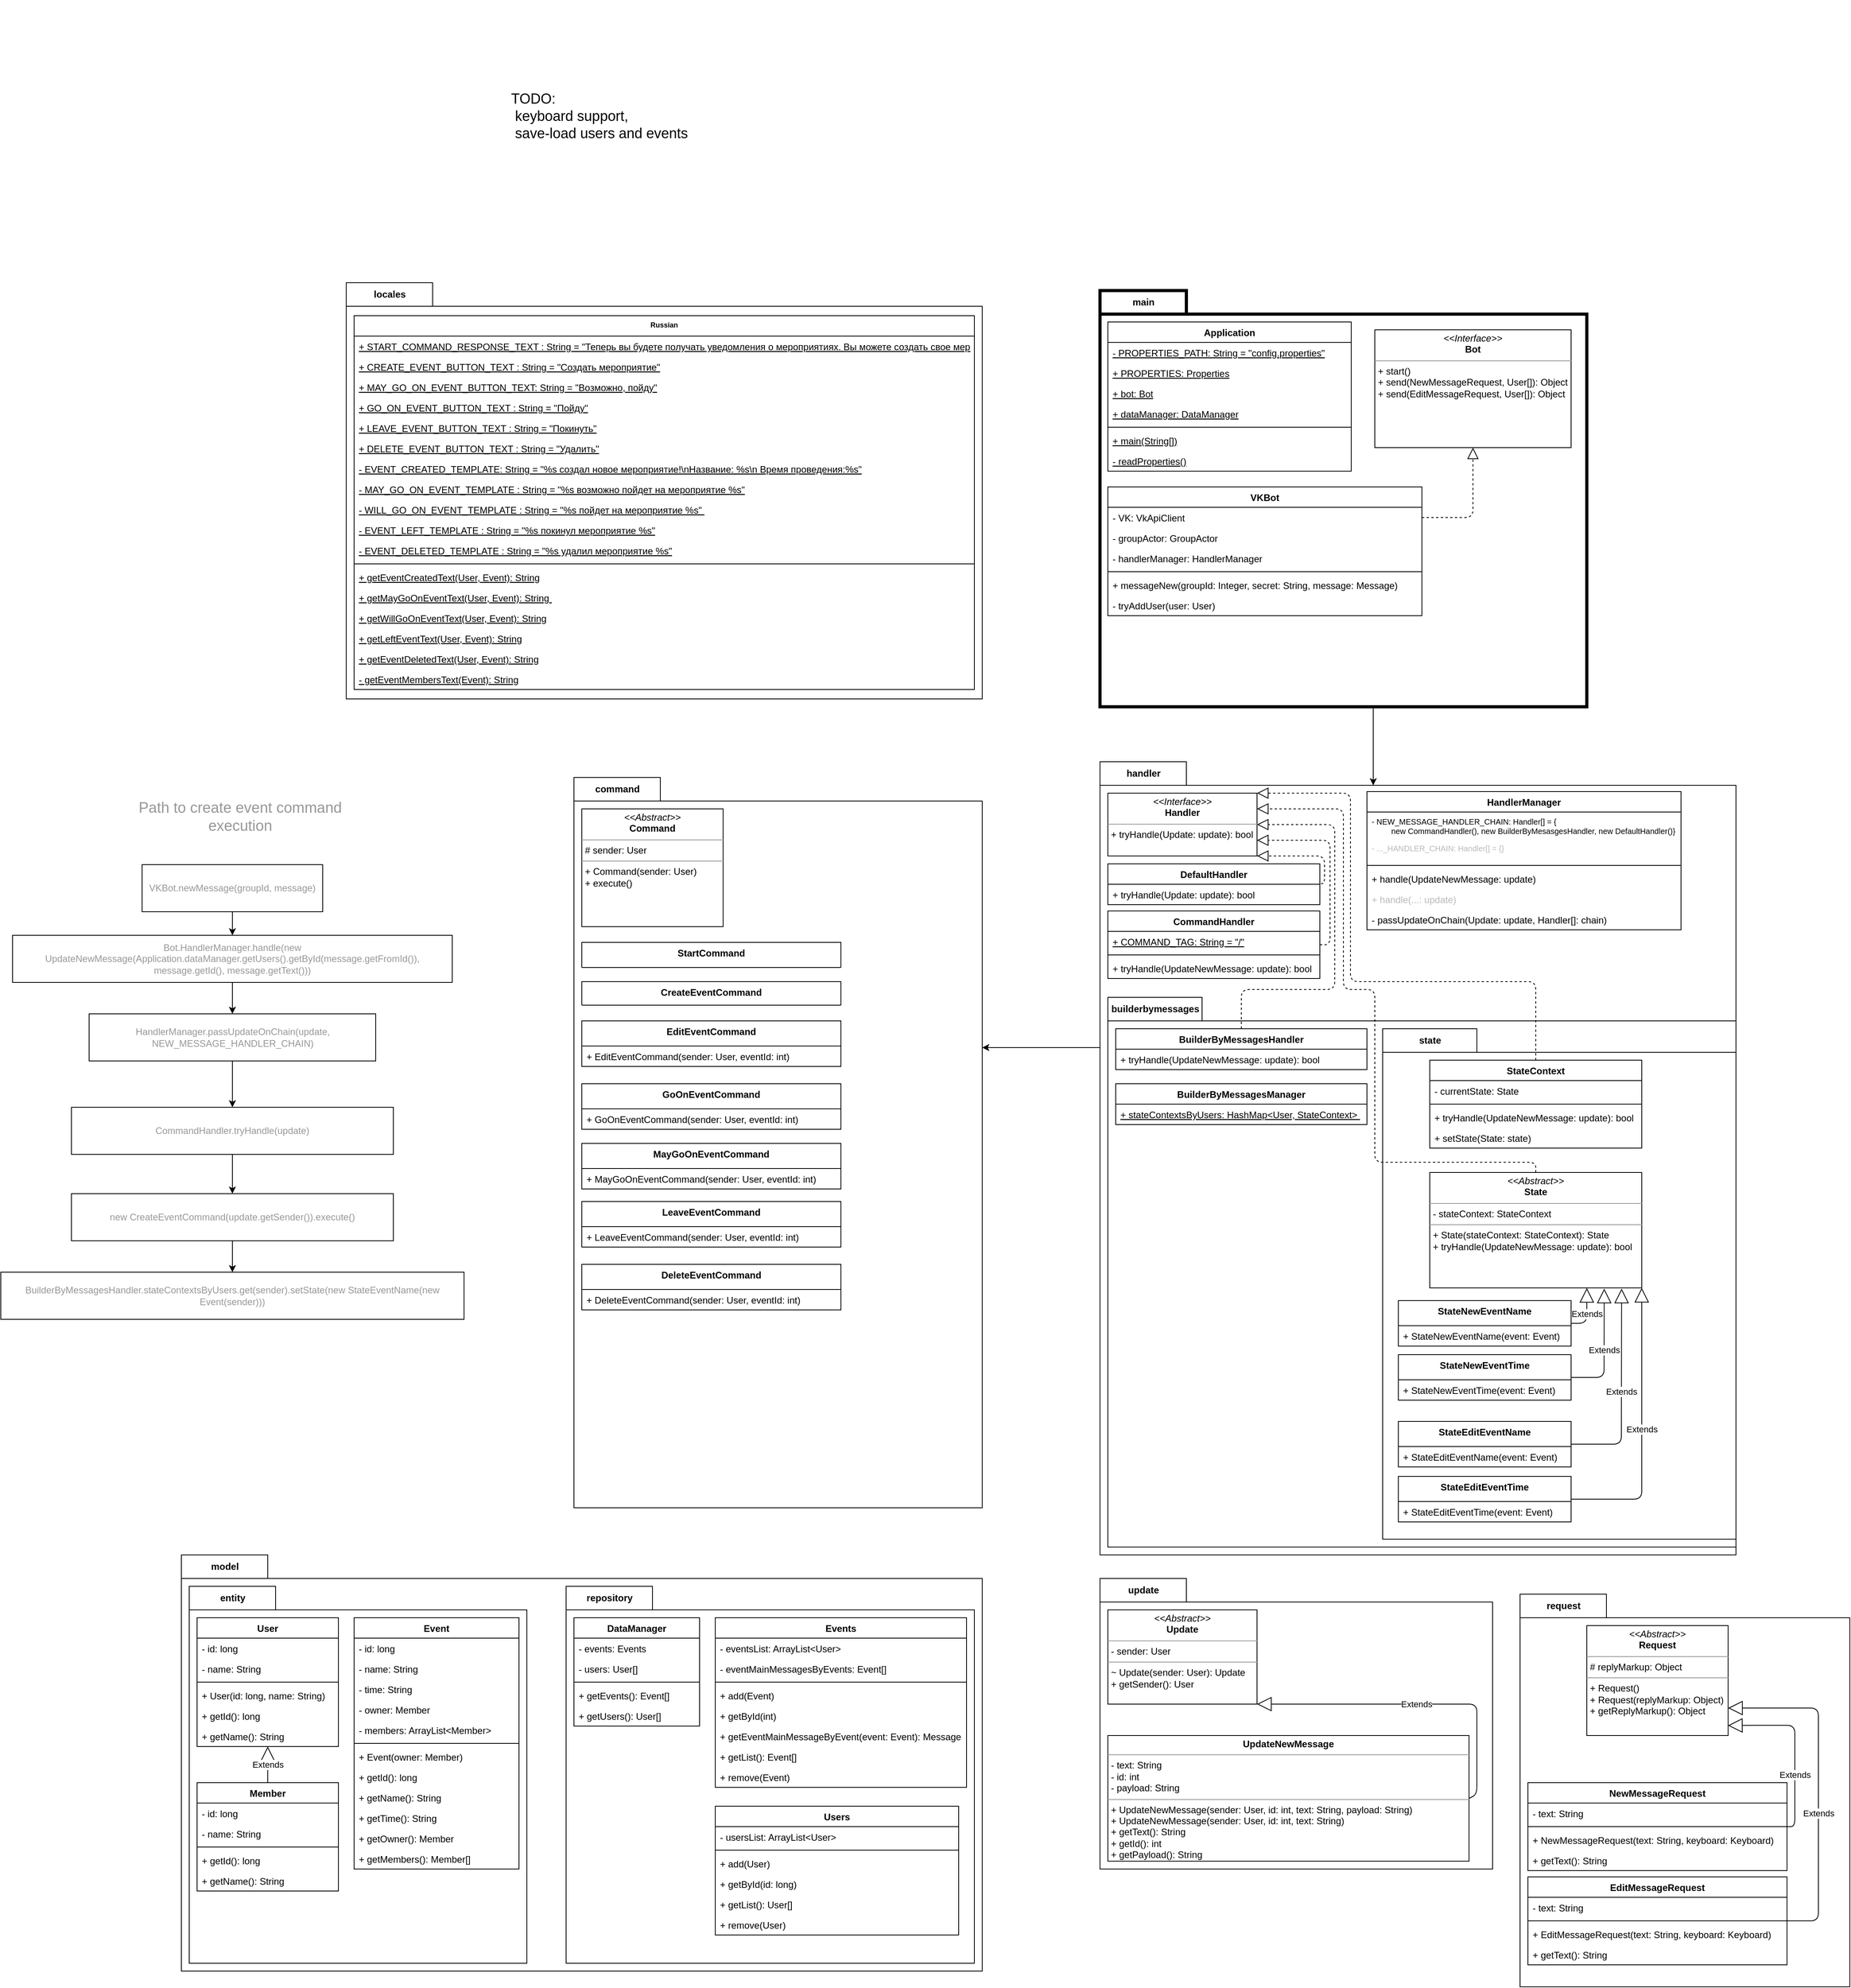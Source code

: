 <mxfile version="14.3.1" type="github">
  <diagram id="Xb4VBxsHIV5QUS3rKN3F" name="Page-1">
    <mxGraphModel dx="2075" dy="1916" grid="1" gridSize="10" guides="1" tooltips="1" connect="1" arrows="1" fold="1" page="1" pageScale="1" pageWidth="827" pageHeight="1169" background="none" math="0" shadow="0">
      <root>
        <mxCell id="0" />
        <mxCell id="1" parent="0" />
        <object label="model" id="UDVTchjKbU1Y_iN-SW1D-1">
          <mxCell style="shape=folder;fontStyle=1;tabWidth=110;tabHeight=30;tabPosition=left;html=1;boundedLbl=1;labelInHeader=1;container=1;collapsible=0;recursiveResize=0;" parent="1" vertex="1">
            <mxGeometry x="-450" y="840" width="1020" height="530" as="geometry" />
          </mxCell>
        </object>
        <mxCell id="UDVTchjKbU1Y_iN-SW1D-7" value="repository" style="shape=folder;fontStyle=1;tabWidth=110;tabHeight=30;tabPosition=left;html=1;boundedLbl=1;labelInHeader=1;container=1;collapsible=0;recursiveResize=0;" parent="UDVTchjKbU1Y_iN-SW1D-1" vertex="1">
          <mxGeometry x="490" y="40" width="520" height="480" as="geometry" />
        </mxCell>
        <mxCell id="UDVTchjKbU1Y_iN-SW1D-129" value="DataManager" style="swimlane;fontStyle=1;align=center;verticalAlign=top;childLayout=stackLayout;horizontal=1;startSize=26;horizontalStack=0;resizeParent=1;resizeParentMax=0;resizeLast=0;collapsible=1;marginBottom=0;strokeWidth=1;gradientColor=none;" parent="UDVTchjKbU1Y_iN-SW1D-7" vertex="1">
          <mxGeometry x="10" y="40" width="160" height="138" as="geometry" />
        </mxCell>
        <mxCell id="UDVTchjKbU1Y_iN-SW1D-130" value="- events: Events" style="text;strokeColor=none;fillColor=none;align=left;verticalAlign=top;spacingLeft=4;spacingRight=4;overflow=hidden;rotatable=0;points=[[0,0.5],[1,0.5]];portConstraint=eastwest;fontStyle=0;" parent="UDVTchjKbU1Y_iN-SW1D-129" vertex="1">
          <mxGeometry y="26" width="160" height="26" as="geometry" />
        </mxCell>
        <mxCell id="UDVTchjKbU1Y_iN-SW1D-131" value="- users: User[]" style="text;strokeColor=none;fillColor=none;align=left;verticalAlign=top;spacingLeft=4;spacingRight=4;overflow=hidden;rotatable=0;points=[[0,0.5],[1,0.5]];portConstraint=eastwest;fontStyle=0;" parent="UDVTchjKbU1Y_iN-SW1D-129" vertex="1">
          <mxGeometry y="52" width="160" height="26" as="geometry" />
        </mxCell>
        <mxCell id="UDVTchjKbU1Y_iN-SW1D-132" value="" style="line;strokeWidth=1;fillColor=none;align=left;verticalAlign=middle;spacingTop=-1;spacingLeft=3;spacingRight=3;rotatable=0;labelPosition=right;points=[];portConstraint=eastwest;" parent="UDVTchjKbU1Y_iN-SW1D-129" vertex="1">
          <mxGeometry y="78" width="160" height="8" as="geometry" />
        </mxCell>
        <mxCell id="UDVTchjKbU1Y_iN-SW1D-133" value="+ getEvents(): Event[]" style="text;strokeColor=none;fillColor=none;align=left;verticalAlign=top;spacingLeft=4;spacingRight=4;overflow=hidden;rotatable=0;points=[[0,0.5],[1,0.5]];portConstraint=eastwest;fontStyle=0;" parent="UDVTchjKbU1Y_iN-SW1D-129" vertex="1">
          <mxGeometry y="86" width="160" height="26" as="geometry" />
        </mxCell>
        <mxCell id="UDVTchjKbU1Y_iN-SW1D-134" value="+ getUsers(): User[]" style="text;strokeColor=none;fillColor=none;align=left;verticalAlign=top;spacingLeft=4;spacingRight=4;overflow=hidden;rotatable=0;points=[[0,0.5],[1,0.5]];portConstraint=eastwest;fontStyle=0;" parent="UDVTchjKbU1Y_iN-SW1D-129" vertex="1">
          <mxGeometry y="112" width="160" height="26" as="geometry" />
        </mxCell>
        <mxCell id="UDVTchjKbU1Y_iN-SW1D-135" value="Events" style="swimlane;fontStyle=1;align=center;verticalAlign=top;childLayout=stackLayout;horizontal=1;startSize=26;horizontalStack=0;resizeParent=1;resizeParentMax=0;resizeLast=0;collapsible=1;marginBottom=0;strokeWidth=1;gradientColor=none;" parent="UDVTchjKbU1Y_iN-SW1D-7" vertex="1">
          <mxGeometry x="190" y="40" width="320" height="216" as="geometry" />
        </mxCell>
        <mxCell id="UDVTchjKbU1Y_iN-SW1D-136" value="- eventsList: ArrayList&lt;User&gt;" style="text;strokeColor=none;fillColor=none;align=left;verticalAlign=top;spacingLeft=4;spacingRight=4;overflow=hidden;rotatable=0;points=[[0,0.5],[1,0.5]];portConstraint=eastwest;fontStyle=0;" parent="UDVTchjKbU1Y_iN-SW1D-135" vertex="1">
          <mxGeometry y="26" width="320" height="26" as="geometry" />
        </mxCell>
        <mxCell id="UDVTchjKbU1Y_iN-SW1D-141" value="- eventMainMessagesByEvents: Event[]" style="text;strokeColor=none;fillColor=none;align=left;verticalAlign=top;spacingLeft=4;spacingRight=4;overflow=hidden;rotatable=0;points=[[0,0.5],[1,0.5]];portConstraint=eastwest;fontStyle=0;labelBorderColor=none;" parent="UDVTchjKbU1Y_iN-SW1D-135" vertex="1">
          <mxGeometry y="52" width="320" height="26" as="geometry" />
        </mxCell>
        <mxCell id="UDVTchjKbU1Y_iN-SW1D-138" value="" style="line;strokeWidth=1;fillColor=none;align=left;verticalAlign=middle;spacingTop=-1;spacingLeft=3;spacingRight=3;rotatable=0;labelPosition=right;points=[];portConstraint=eastwest;" parent="UDVTchjKbU1Y_iN-SW1D-135" vertex="1">
          <mxGeometry y="78" width="320" height="8" as="geometry" />
        </mxCell>
        <mxCell id="UDVTchjKbU1Y_iN-SW1D-139" value="+ add(Event)" style="text;strokeColor=none;fillColor=none;align=left;verticalAlign=top;spacingLeft=4;spacingRight=4;overflow=hidden;rotatable=0;points=[[0,0.5],[1,0.5]];portConstraint=eastwest;fontStyle=0;" parent="UDVTchjKbU1Y_iN-SW1D-135" vertex="1">
          <mxGeometry y="86" width="320" height="26" as="geometry" />
        </mxCell>
        <mxCell id="UDVTchjKbU1Y_iN-SW1D-162" value="+ getById(int)" style="text;strokeColor=none;fillColor=none;align=left;verticalAlign=top;spacingLeft=4;spacingRight=4;overflow=hidden;rotatable=0;points=[[0,0.5],[1,0.5]];portConstraint=eastwest;fontStyle=0;" parent="UDVTchjKbU1Y_iN-SW1D-135" vertex="1">
          <mxGeometry y="112" width="320" height="26" as="geometry" />
        </mxCell>
        <mxCell id="UDVTchjKbU1Y_iN-SW1D-163" value="+ getEventMainMessageByEvent(event: Event): Message" style="text;strokeColor=none;fillColor=none;align=left;verticalAlign=top;spacingLeft=4;spacingRight=4;overflow=hidden;rotatable=0;points=[[0,0.5],[1,0.5]];portConstraint=eastwest;fontStyle=0;" parent="UDVTchjKbU1Y_iN-SW1D-135" vertex="1">
          <mxGeometry y="138" width="320" height="26" as="geometry" />
        </mxCell>
        <mxCell id="UDVTchjKbU1Y_iN-SW1D-161" value="+ getList(): Event[]" style="text;strokeColor=none;fillColor=none;align=left;verticalAlign=top;spacingLeft=4;spacingRight=4;overflow=hidden;rotatable=0;points=[[0,0.5],[1,0.5]];portConstraint=eastwest;fontStyle=0;" parent="UDVTchjKbU1Y_iN-SW1D-135" vertex="1">
          <mxGeometry y="164" width="320" height="26" as="geometry" />
        </mxCell>
        <mxCell id="UDVTchjKbU1Y_iN-SW1D-143" value="+ remove(Event)" style="text;strokeColor=none;fillColor=none;align=left;verticalAlign=top;spacingLeft=4;spacingRight=4;overflow=hidden;rotatable=0;points=[[0,0.5],[1,0.5]];portConstraint=eastwest;fontStyle=0;" parent="UDVTchjKbU1Y_iN-SW1D-135" vertex="1">
          <mxGeometry y="190" width="320" height="26" as="geometry" />
        </mxCell>
        <mxCell id="UDVTchjKbU1Y_iN-SW1D-145" value="Users" style="swimlane;fontStyle=1;align=center;verticalAlign=top;childLayout=stackLayout;horizontal=1;startSize=26;horizontalStack=0;resizeParent=1;resizeParentMax=0;resizeLast=0;collapsible=1;marginBottom=0;strokeWidth=1;gradientColor=none;" parent="UDVTchjKbU1Y_iN-SW1D-7" vertex="1">
          <mxGeometry x="190" y="280" width="310" height="164" as="geometry" />
        </mxCell>
        <mxCell id="UDVTchjKbU1Y_iN-SW1D-146" value="- usersList: ArrayList&lt;User&gt;" style="text;strokeColor=none;fillColor=none;align=left;verticalAlign=top;spacingLeft=4;spacingRight=4;overflow=hidden;rotatable=0;points=[[0,0.5],[1,0.5]];portConstraint=eastwest;fontStyle=0;" parent="UDVTchjKbU1Y_iN-SW1D-145" vertex="1">
          <mxGeometry y="26" width="310" height="26" as="geometry" />
        </mxCell>
        <mxCell id="UDVTchjKbU1Y_iN-SW1D-148" value="" style="line;strokeWidth=1;fillColor=none;align=left;verticalAlign=middle;spacingTop=-1;spacingLeft=3;spacingRight=3;rotatable=0;labelPosition=right;points=[];portConstraint=eastwest;" parent="UDVTchjKbU1Y_iN-SW1D-145" vertex="1">
          <mxGeometry y="52" width="310" height="8" as="geometry" />
        </mxCell>
        <mxCell id="UDVTchjKbU1Y_iN-SW1D-149" value="+ add(User)" style="text;strokeColor=none;fillColor=none;align=left;verticalAlign=top;spacingLeft=4;spacingRight=4;overflow=hidden;rotatable=0;points=[[0,0.5],[1,0.5]];portConstraint=eastwest;fontStyle=0;" parent="UDVTchjKbU1Y_iN-SW1D-145" vertex="1">
          <mxGeometry y="60" width="310" height="26" as="geometry" />
        </mxCell>
        <mxCell id="UDVTchjKbU1Y_iN-SW1D-155" value="+ getById(id: long)" style="text;strokeColor=none;fillColor=none;align=left;verticalAlign=top;spacingLeft=4;spacingRight=4;overflow=hidden;rotatable=0;points=[[0,0.5],[1,0.5]];portConstraint=eastwest;fontStyle=0;" parent="UDVTchjKbU1Y_iN-SW1D-145" vertex="1">
          <mxGeometry y="86" width="310" height="26" as="geometry" />
        </mxCell>
        <mxCell id="UDVTchjKbU1Y_iN-SW1D-160" value="+ getList(): User[]" style="text;strokeColor=none;fillColor=none;align=left;verticalAlign=top;spacingLeft=4;spacingRight=4;overflow=hidden;rotatable=0;points=[[0,0.5],[1,0.5]];portConstraint=eastwest;fontStyle=0;" parent="UDVTchjKbU1Y_iN-SW1D-145" vertex="1">
          <mxGeometry y="112" width="310" height="26" as="geometry" />
        </mxCell>
        <mxCell id="UDVTchjKbU1Y_iN-SW1D-152" value="+ remove(User)" style="text;strokeColor=none;fillColor=none;align=left;verticalAlign=top;spacingLeft=4;spacingRight=4;overflow=hidden;rotatable=0;points=[[0,0.5],[1,0.5]];portConstraint=eastwest;fontStyle=0;" parent="UDVTchjKbU1Y_iN-SW1D-145" vertex="1">
          <mxGeometry y="138" width="310" height="26" as="geometry" />
        </mxCell>
        <mxCell id="UDVTchjKbU1Y_iN-SW1D-6" value="entity" style="shape=folder;fontStyle=1;tabWidth=110;tabHeight=30;tabPosition=left;html=1;boundedLbl=1;labelInHeader=1;container=1;collapsible=0;recursiveResize=0;" parent="UDVTchjKbU1Y_iN-SW1D-1" vertex="1">
          <mxGeometry x="10" y="40" width="430" height="480" as="geometry" />
        </mxCell>
        <mxCell id="UDVTchjKbU1Y_iN-SW1D-54" value="User" style="swimlane;fontStyle=1;align=center;verticalAlign=top;childLayout=stackLayout;horizontal=1;startSize=26;horizontalStack=0;resizeParent=1;resizeParentMax=0;resizeLast=0;collapsible=1;marginBottom=0;strokeWidth=1;gradientColor=none;" parent="UDVTchjKbU1Y_iN-SW1D-6" vertex="1">
          <mxGeometry x="10" y="40" width="180" height="164" as="geometry" />
        </mxCell>
        <mxCell id="UDVTchjKbU1Y_iN-SW1D-55" value="- id: long" style="text;strokeColor=none;fillColor=none;align=left;verticalAlign=top;spacingLeft=4;spacingRight=4;overflow=hidden;rotatable=0;points=[[0,0.5],[1,0.5]];portConstraint=eastwest;fontStyle=0;" parent="UDVTchjKbU1Y_iN-SW1D-54" vertex="1">
          <mxGeometry y="26" width="180" height="26" as="geometry" />
        </mxCell>
        <mxCell id="UDVTchjKbU1Y_iN-SW1D-59" value="- name: String" style="text;strokeColor=none;fillColor=none;align=left;verticalAlign=top;spacingLeft=4;spacingRight=4;overflow=hidden;rotatable=0;points=[[0,0.5],[1,0.5]];portConstraint=eastwest;fontStyle=0;" parent="UDVTchjKbU1Y_iN-SW1D-54" vertex="1">
          <mxGeometry y="52" width="180" height="26" as="geometry" />
        </mxCell>
        <mxCell id="UDVTchjKbU1Y_iN-SW1D-57" value="" style="line;strokeWidth=1;fillColor=none;align=left;verticalAlign=middle;spacingTop=-1;spacingLeft=3;spacingRight=3;rotatable=0;labelPosition=right;points=[];portConstraint=eastwest;" parent="UDVTchjKbU1Y_iN-SW1D-54" vertex="1">
          <mxGeometry y="78" width="180" height="8" as="geometry" />
        </mxCell>
        <mxCell id="UDVTchjKbU1Y_iN-SW1D-58" value="+ User(id: long, name: String)" style="text;strokeColor=none;fillColor=none;align=left;verticalAlign=top;spacingLeft=4;spacingRight=4;overflow=hidden;rotatable=0;points=[[0,0.5],[1,0.5]];portConstraint=eastwest;fontStyle=0;" parent="UDVTchjKbU1Y_iN-SW1D-54" vertex="1">
          <mxGeometry y="86" width="180" height="26" as="geometry" />
        </mxCell>
        <mxCell id="lEEThv4qRQntToVavxXk-125" value="+ getId(): long" style="text;strokeColor=none;fillColor=none;align=left;verticalAlign=top;spacingLeft=4;spacingRight=4;overflow=hidden;rotatable=0;points=[[0,0.5],[1,0.5]];portConstraint=eastwest;fontStyle=0;" vertex="1" parent="UDVTchjKbU1Y_iN-SW1D-54">
          <mxGeometry y="112" width="180" height="26" as="geometry" />
        </mxCell>
        <mxCell id="UDVTchjKbU1Y_iN-SW1D-62" value="+ getName(): String" style="text;strokeColor=none;fillColor=none;align=left;verticalAlign=top;spacingLeft=4;spacingRight=4;overflow=hidden;rotatable=0;points=[[0,0.5],[1,0.5]];portConstraint=eastwest;fontStyle=0;" parent="UDVTchjKbU1Y_iN-SW1D-54" vertex="1">
          <mxGeometry y="138" width="180" height="26" as="geometry" />
        </mxCell>
        <mxCell id="UDVTchjKbU1Y_iN-SW1D-63" value="Event" style="swimlane;fontStyle=1;align=center;verticalAlign=top;childLayout=stackLayout;horizontal=1;startSize=26;horizontalStack=0;resizeParent=1;resizeParentMax=0;resizeLast=0;collapsible=1;marginBottom=0;strokeWidth=1;gradientColor=none;" parent="UDVTchjKbU1Y_iN-SW1D-6" vertex="1">
          <mxGeometry x="210" y="40" width="210" height="320" as="geometry">
            <mxRectangle x="190" y="40" width="60" height="26" as="alternateBounds" />
          </mxGeometry>
        </mxCell>
        <mxCell id="UDVTchjKbU1Y_iN-SW1D-64" value="- id: long" style="text;strokeColor=none;fillColor=none;align=left;verticalAlign=top;spacingLeft=4;spacingRight=4;overflow=hidden;rotatable=0;points=[[0,0.5],[1,0.5]];portConstraint=eastwest;fontStyle=0;" parent="UDVTchjKbU1Y_iN-SW1D-63" vertex="1">
          <mxGeometry y="26" width="210" height="26" as="geometry" />
        </mxCell>
        <mxCell id="UDVTchjKbU1Y_iN-SW1D-65" value="- name: String" style="text;strokeColor=none;fillColor=none;align=left;verticalAlign=top;spacingLeft=4;spacingRight=4;overflow=hidden;rotatable=0;points=[[0,0.5],[1,0.5]];portConstraint=eastwest;fontStyle=0;" parent="UDVTchjKbU1Y_iN-SW1D-63" vertex="1">
          <mxGeometry y="52" width="210" height="26" as="geometry" />
        </mxCell>
        <mxCell id="UDVTchjKbU1Y_iN-SW1D-69" value="- time: String" style="text;strokeColor=none;fillColor=none;align=left;verticalAlign=top;spacingLeft=4;spacingRight=4;overflow=hidden;rotatable=0;points=[[0,0.5],[1,0.5]];portConstraint=eastwest;fontStyle=0;" parent="UDVTchjKbU1Y_iN-SW1D-63" vertex="1">
          <mxGeometry y="78" width="210" height="26" as="geometry" />
        </mxCell>
        <mxCell id="UDVTchjKbU1Y_iN-SW1D-70" value="- owner: Member" style="text;strokeColor=none;fillColor=none;align=left;verticalAlign=top;spacingLeft=4;spacingRight=4;overflow=hidden;rotatable=0;points=[[0,0.5],[1,0.5]];portConstraint=eastwest;fontStyle=0;" parent="UDVTchjKbU1Y_iN-SW1D-63" vertex="1">
          <mxGeometry y="104" width="210" height="26" as="geometry" />
        </mxCell>
        <mxCell id="UDVTchjKbU1Y_iN-SW1D-90" value="- members: ArrayList&lt;Member&gt;" style="text;strokeColor=none;fillColor=none;align=left;verticalAlign=top;spacingLeft=4;spacingRight=4;overflow=hidden;rotatable=0;points=[[0,0.5],[1,0.5]];portConstraint=eastwest;fontStyle=0;" parent="UDVTchjKbU1Y_iN-SW1D-63" vertex="1">
          <mxGeometry y="130" width="210" height="26" as="geometry" />
        </mxCell>
        <mxCell id="UDVTchjKbU1Y_iN-SW1D-66" value="" style="line;strokeWidth=1;fillColor=none;align=left;verticalAlign=middle;spacingTop=-1;spacingLeft=3;spacingRight=3;rotatable=0;labelPosition=right;points=[];portConstraint=eastwest;" parent="UDVTchjKbU1Y_iN-SW1D-63" vertex="1">
          <mxGeometry y="156" width="210" height="8" as="geometry" />
        </mxCell>
        <UserObject label="+ Event(owner: Member)" tooltip="this." id="UDVTchjKbU1Y_iN-SW1D-67">
          <mxCell style="text;strokeColor=none;fillColor=none;align=left;verticalAlign=top;spacingLeft=4;spacingRight=4;overflow=hidden;rotatable=0;points=[[0,0.5],[1,0.5]];portConstraint=eastwest;fontStyle=0;" parent="UDVTchjKbU1Y_iN-SW1D-63" vertex="1">
            <mxGeometry y="164" width="210" height="26" as="geometry" />
          </mxCell>
        </UserObject>
        <mxCell id="lEEThv4qRQntToVavxXk-91" value="+ getId(): long" style="text;strokeColor=none;fillColor=none;align=left;verticalAlign=top;spacingLeft=4;spacingRight=4;overflow=hidden;rotatable=0;points=[[0,0.5],[1,0.5]];portConstraint=eastwest;fontStyle=0;" vertex="1" parent="UDVTchjKbU1Y_iN-SW1D-63">
          <mxGeometry y="190" width="210" height="26" as="geometry" />
        </mxCell>
        <mxCell id="UDVTchjKbU1Y_iN-SW1D-68" value="+ getName(): String" style="text;strokeColor=none;fillColor=none;align=left;verticalAlign=top;spacingLeft=4;spacingRight=4;overflow=hidden;rotatable=0;points=[[0,0.5],[1,0.5]];portConstraint=eastwest;fontStyle=0;" parent="UDVTchjKbU1Y_iN-SW1D-63" vertex="1">
          <mxGeometry y="216" width="210" height="26" as="geometry" />
        </mxCell>
        <mxCell id="UDVTchjKbU1Y_iN-SW1D-91" value="+ getTime(): String" style="text;strokeColor=none;fillColor=none;align=left;verticalAlign=top;spacingLeft=4;spacingRight=4;overflow=hidden;rotatable=0;points=[[0,0.5],[1,0.5]];portConstraint=eastwest;fontStyle=0;" parent="UDVTchjKbU1Y_iN-SW1D-63" vertex="1">
          <mxGeometry y="242" width="210" height="26" as="geometry" />
        </mxCell>
        <mxCell id="UDVTchjKbU1Y_iN-SW1D-92" value="+ getOwner(): Member" style="text;strokeColor=none;fillColor=none;align=left;verticalAlign=top;spacingLeft=4;spacingRight=4;overflow=hidden;rotatable=0;points=[[0,0.5],[1,0.5]];portConstraint=eastwest;fontStyle=0;" parent="UDVTchjKbU1Y_iN-SW1D-63" vertex="1">
          <mxGeometry y="268" width="210" height="26" as="geometry" />
        </mxCell>
        <mxCell id="UDVTchjKbU1Y_iN-SW1D-93" value="+ getMembers(): Member[]" style="text;strokeColor=none;fillColor=none;align=left;verticalAlign=top;spacingLeft=4;spacingRight=4;overflow=hidden;rotatable=0;points=[[0,0.5],[1,0.5]];portConstraint=eastwest;fontStyle=0;" parent="UDVTchjKbU1Y_iN-SW1D-63" vertex="1">
          <mxGeometry y="294" width="210" height="26" as="geometry" />
        </mxCell>
        <mxCell id="UDVTchjKbU1Y_iN-SW1D-108" value="Member" style="swimlane;fontStyle=1;align=center;verticalAlign=top;childLayout=stackLayout;horizontal=1;startSize=26;horizontalStack=0;resizeParent=1;resizeParentMax=0;resizeLast=0;collapsible=1;marginBottom=0;strokeWidth=1;gradientColor=none;" parent="UDVTchjKbU1Y_iN-SW1D-6" vertex="1">
          <mxGeometry x="10" y="250" width="180" height="138" as="geometry" />
        </mxCell>
        <mxCell id="UDVTchjKbU1Y_iN-SW1D-109" value="- id: long" style="text;strokeColor=none;fillColor=none;align=left;verticalAlign=top;spacingLeft=4;spacingRight=4;overflow=hidden;rotatable=0;points=[[0,0.5],[1,0.5]];portConstraint=eastwest;fontStyle=0;" parent="UDVTchjKbU1Y_iN-SW1D-108" vertex="1">
          <mxGeometry y="26" width="180" height="26" as="geometry" />
        </mxCell>
        <mxCell id="UDVTchjKbU1Y_iN-SW1D-110" value="- name: String" style="text;strokeColor=none;fillColor=none;align=left;verticalAlign=top;spacingLeft=4;spacingRight=4;overflow=hidden;rotatable=0;points=[[0,0.5],[1,0.5]];portConstraint=eastwest;fontStyle=0;" parent="UDVTchjKbU1Y_iN-SW1D-108" vertex="1">
          <mxGeometry y="52" width="180" height="26" as="geometry" />
        </mxCell>
        <mxCell id="UDVTchjKbU1Y_iN-SW1D-111" value="" style="line;strokeWidth=1;fillColor=none;align=left;verticalAlign=middle;spacingTop=-1;spacingLeft=3;spacingRight=3;rotatable=0;labelPosition=right;points=[];portConstraint=eastwest;" parent="UDVTchjKbU1Y_iN-SW1D-108" vertex="1">
          <mxGeometry y="78" width="180" height="8" as="geometry" />
        </mxCell>
        <mxCell id="UDVTchjKbU1Y_iN-SW1D-112" value="+ getId(): long" style="text;strokeColor=none;fillColor=none;align=left;verticalAlign=top;spacingLeft=4;spacingRight=4;overflow=hidden;rotatable=0;points=[[0,0.5],[1,0.5]];portConstraint=eastwest;fontStyle=0;" parent="UDVTchjKbU1Y_iN-SW1D-108" vertex="1">
          <mxGeometry y="86" width="180" height="26" as="geometry" />
        </mxCell>
        <mxCell id="UDVTchjKbU1Y_iN-SW1D-113" value="+ getName(): String" style="text;strokeColor=none;fillColor=none;align=left;verticalAlign=top;spacingLeft=4;spacingRight=4;overflow=hidden;rotatable=0;points=[[0,0.5],[1,0.5]];portConstraint=eastwest;fontStyle=0;" parent="UDVTchjKbU1Y_iN-SW1D-108" vertex="1">
          <mxGeometry y="112" width="180" height="26" as="geometry" />
        </mxCell>
        <mxCell id="UDVTchjKbU1Y_iN-SW1D-116" value="Extends" style="endArrow=block;endSize=16;endFill=0;html=1;exitX=0.5;exitY=0;exitDx=0;exitDy=0;entryX=0.5;entryY=1;entryDx=0;entryDy=0;" parent="UDVTchjKbU1Y_iN-SW1D-6" source="UDVTchjKbU1Y_iN-SW1D-108" target="UDVTchjKbU1Y_iN-SW1D-54" edge="1">
          <mxGeometry width="160" relative="1" as="geometry">
            <mxPoint x="150" y="190" as="sourcePoint" />
            <mxPoint x="310" y="190" as="targetPoint" />
          </mxGeometry>
        </mxCell>
        <mxCell id="UDVTchjKbU1Y_iN-SW1D-3" value="command" style="shape=folder;fontStyle=1;tabWidth=110;tabHeight=30;tabPosition=left;html=1;boundedLbl=1;labelInHeader=1;container=1;collapsible=0;recursiveResize=0;" parent="1" vertex="1">
          <mxGeometry x="50" y="-150" width="520" height="930" as="geometry" />
        </mxCell>
        <mxCell id="lEEThv4qRQntToVavxXk-39" value="&lt;p style=&quot;margin: 0px ; margin-top: 4px ; text-align: center&quot;&gt;&lt;i&gt;&amp;lt;&amp;lt;Abstract&amp;gt;&amp;gt;&lt;/i&gt;&lt;br&gt;&lt;b&gt;Command&lt;/b&gt;&lt;/p&gt;&lt;hr size=&quot;1&quot;&gt;&lt;p style=&quot;margin: 0px ; margin-left: 4px&quot;&gt;# sender: User&lt;/p&gt;&lt;hr size=&quot;1&quot;&gt;&lt;p style=&quot;margin: 0px ; margin-left: 4px&quot;&gt;+ Command(sender: User)&lt;br&gt;&lt;/p&gt;&lt;p style=&quot;margin: 0px ; margin-left: 4px&quot;&gt;+ execute()&lt;/p&gt;" style="verticalAlign=top;align=left;overflow=fill;fontSize=12;fontFamily=Helvetica;html=1;strokeWidth=1;gradientColor=none;" vertex="1" parent="UDVTchjKbU1Y_iN-SW1D-3">
          <mxGeometry x="10" y="40" width="180" height="150" as="geometry" />
        </mxCell>
        <mxCell id="lEEThv4qRQntToVavxXk-43" value="StartCommand" style="swimlane;fontStyle=1;align=center;verticalAlign=top;childLayout=stackLayout;horizontal=1;startSize=32;horizontalStack=0;resizeParent=1;resizeParentMax=0;resizeLast=0;collapsible=1;marginBottom=0;" vertex="1" parent="UDVTchjKbU1Y_iN-SW1D-3">
          <mxGeometry x="10" y="210" width="330" height="32" as="geometry">
            <mxRectangle x="20" y="40" width="150" height="32" as="alternateBounds" />
          </mxGeometry>
        </mxCell>
        <UserObject label="CreateEventCommand" tooltip="execute(): &#xa; BuilderByMessagesManager.&#xa;  stateContextsByUser.get(sender).&#xa;  setState(new StateNewEventName(&#xa;  new Event(sender)));" id="lEEThv4qRQntToVavxXk-44">
          <mxCell style="swimlane;fontStyle=1;align=center;verticalAlign=top;childLayout=stackLayout;horizontal=1;startSize=32;horizontalStack=0;resizeParent=1;resizeParentMax=0;resizeLast=0;collapsible=1;marginBottom=0;" vertex="1" parent="UDVTchjKbU1Y_iN-SW1D-3">
            <mxGeometry x="10" y="260" width="330" height="30" as="geometry">
              <mxRectangle x="20" y="40" width="150" height="32" as="alternateBounds" />
            </mxGeometry>
          </mxCell>
        </UserObject>
        <mxCell id="lEEThv4qRQntToVavxXk-63" value="EditEventCommand" style="swimlane;fontStyle=1;align=center;verticalAlign=top;childLayout=stackLayout;horizontal=1;startSize=32;horizontalStack=0;resizeParent=1;resizeParentMax=0;resizeLast=0;collapsible=1;marginBottom=0;" vertex="1" parent="UDVTchjKbU1Y_iN-SW1D-3">
          <mxGeometry x="10" y="310" width="330" height="58" as="geometry">
            <mxRectangle x="20" y="40" width="150" height="32" as="alternateBounds" />
          </mxGeometry>
        </mxCell>
        <mxCell id="lEEThv4qRQntToVavxXk-64" value="+ EditEventCommand(sender: User, eventId: int)" style="text;strokeColor=none;fillColor=none;align=left;verticalAlign=top;spacingLeft=4;spacingRight=4;overflow=hidden;rotatable=0;points=[[0,0.5],[1,0.5]];portConstraint=eastwest;" vertex="1" parent="lEEThv4qRQntToVavxXk-63">
          <mxGeometry y="32" width="330" height="26" as="geometry" />
        </mxCell>
        <mxCell id="lEEThv4qRQntToVavxXk-65" value="GoOnEventCommand" style="swimlane;fontStyle=1;align=center;verticalAlign=top;childLayout=stackLayout;horizontal=1;startSize=32;horizontalStack=0;resizeParent=1;resizeParentMax=0;resizeLast=0;collapsible=1;marginBottom=0;" vertex="1" parent="UDVTchjKbU1Y_iN-SW1D-3">
          <mxGeometry x="10" y="390" width="330" height="58" as="geometry">
            <mxRectangle x="20" y="40" width="150" height="32" as="alternateBounds" />
          </mxGeometry>
        </mxCell>
        <mxCell id="lEEThv4qRQntToVavxXk-66" value="+ GoOnEventCommand(sender: User, eventId: int)" style="text;strokeColor=none;fillColor=none;align=left;verticalAlign=top;spacingLeft=4;spacingRight=4;overflow=hidden;rotatable=0;points=[[0,0.5],[1,0.5]];portConstraint=eastwest;" vertex="1" parent="lEEThv4qRQntToVavxXk-65">
          <mxGeometry y="32" width="330" height="26" as="geometry" />
        </mxCell>
        <mxCell id="lEEThv4qRQntToVavxXk-67" value="MayGoOnEventCommand" style="swimlane;fontStyle=1;align=center;verticalAlign=top;childLayout=stackLayout;horizontal=1;startSize=32;horizontalStack=0;resizeParent=1;resizeParentMax=0;resizeLast=0;collapsible=1;marginBottom=0;" vertex="1" parent="UDVTchjKbU1Y_iN-SW1D-3">
          <mxGeometry x="10" y="466" width="330" height="58" as="geometry">
            <mxRectangle x="20" y="40" width="150" height="32" as="alternateBounds" />
          </mxGeometry>
        </mxCell>
        <mxCell id="lEEThv4qRQntToVavxXk-68" value="+ MayGoOnEventCommand(sender: User, eventId: int)" style="text;strokeColor=none;fillColor=none;align=left;verticalAlign=top;spacingLeft=4;spacingRight=4;overflow=hidden;rotatable=0;points=[[0,0.5],[1,0.5]];portConstraint=eastwest;" vertex="1" parent="lEEThv4qRQntToVavxXk-67">
          <mxGeometry y="32" width="330" height="26" as="geometry" />
        </mxCell>
        <mxCell id="lEEThv4qRQntToVavxXk-69" value="LeaveEventCommand" style="swimlane;fontStyle=1;align=center;verticalAlign=top;childLayout=stackLayout;horizontal=1;startSize=32;horizontalStack=0;resizeParent=1;resizeParentMax=0;resizeLast=0;collapsible=1;marginBottom=0;" vertex="1" parent="UDVTchjKbU1Y_iN-SW1D-3">
          <mxGeometry x="10" y="540" width="330" height="58" as="geometry">
            <mxRectangle x="20" y="40" width="150" height="32" as="alternateBounds" />
          </mxGeometry>
        </mxCell>
        <mxCell id="lEEThv4qRQntToVavxXk-70" value="+ LeaveEventCommand(sender: User, eventId: int)" style="text;strokeColor=none;fillColor=none;align=left;verticalAlign=top;spacingLeft=4;spacingRight=4;overflow=hidden;rotatable=0;points=[[0,0.5],[1,0.5]];portConstraint=eastwest;" vertex="1" parent="lEEThv4qRQntToVavxXk-69">
          <mxGeometry y="32" width="330" height="26" as="geometry" />
        </mxCell>
        <mxCell id="lEEThv4qRQntToVavxXk-71" value="DeleteEventCommand" style="swimlane;fontStyle=1;align=center;verticalAlign=top;childLayout=stackLayout;horizontal=1;startSize=32;horizontalStack=0;resizeParent=1;resizeParentMax=0;resizeLast=0;collapsible=1;marginBottom=0;" vertex="1" parent="UDVTchjKbU1Y_iN-SW1D-3">
          <mxGeometry x="10" y="620" width="330" height="58" as="geometry">
            <mxRectangle x="20" y="40" width="150" height="32" as="alternateBounds" />
          </mxGeometry>
        </mxCell>
        <mxCell id="lEEThv4qRQntToVavxXk-72" value="+ DeleteEventCommand(sender: User, eventId: int)" style="text;strokeColor=none;fillColor=none;align=left;verticalAlign=top;spacingLeft=4;spacingRight=4;overflow=hidden;rotatable=0;points=[[0,0.5],[1,0.5]];portConstraint=eastwest;" vertex="1" parent="lEEThv4qRQntToVavxXk-71">
          <mxGeometry y="32" width="330" height="26" as="geometry" />
        </mxCell>
        <mxCell id="UDVTchjKbU1Y_iN-SW1D-4" value="update" style="shape=folder;fontStyle=1;tabWidth=110;tabHeight=30;tabPosition=left;html=1;boundedLbl=1;labelInHeader=1;container=1;collapsible=0;recursiveResize=0;" parent="1" vertex="1">
          <mxGeometry x="720" y="870" width="500" height="370" as="geometry" />
        </mxCell>
        <mxCell id="UDVTchjKbU1Y_iN-SW1D-234" value="&lt;p style=&quot;margin: 0px ; margin-top: 4px ; text-align: center&quot;&gt;&lt;i&gt;&amp;lt;&amp;lt;Abstract&amp;gt;&amp;gt;&lt;/i&gt;&lt;br&gt;&lt;b&gt;Update&lt;/b&gt;&lt;/p&gt;&lt;hr size=&quot;1&quot;&gt;&lt;p style=&quot;margin: 0px ; margin-left: 4px&quot;&gt;- sender: User&lt;br&gt;&lt;/p&gt;&lt;hr size=&quot;1&quot;&gt;&lt;p style=&quot;margin: 0px ; margin-left: 4px&quot;&gt;~ Update(sender: User): Update&lt;/p&gt;&lt;p style=&quot;margin: 0px ; margin-left: 4px&quot;&gt;+ getSender(): User&lt;/p&gt;" style="verticalAlign=top;align=left;overflow=fill;fontSize=12;fontFamily=Helvetica;html=1;strokeWidth=1;gradientColor=none;" parent="UDVTchjKbU1Y_iN-SW1D-4" vertex="1">
          <mxGeometry x="10" y="40" width="190" height="120" as="geometry" />
        </mxCell>
        <mxCell id="UDVTchjKbU1Y_iN-SW1D-235" value="&lt;p style=&quot;margin: 0px ; margin-top: 4px ; text-align: center&quot;&gt;&lt;b&gt;UpdateNewMessage&lt;/b&gt;&lt;/p&gt;&lt;hr size=&quot;1&quot;&gt;&lt;p style=&quot;margin: 0px ; margin-left: 4px&quot;&gt;&lt;span&gt;- text: String&lt;/span&gt;&lt;br&gt;&lt;/p&gt;&lt;p style=&quot;margin: 0px ; margin-left: 4px&quot;&gt;&lt;span&gt;- id: int&lt;/span&gt;&lt;/p&gt;&lt;p style=&quot;margin: 0px ; margin-left: 4px&quot;&gt;- payload: String&lt;/p&gt;&lt;hr size=&quot;1&quot;&gt;&lt;p style=&quot;margin: 0px ; margin-left: 4px&quot;&gt;&lt;span&gt;+ UpdateNewMessage(sender: User&lt;/span&gt;, id: int,&amp;nbsp;&lt;span&gt;text: String, payload: String)&lt;/span&gt;&lt;/p&gt;&lt;p style=&quot;margin: 0px ; margin-left: 4px&quot;&gt;+ UpdateNewMessage(sender: User, id: int, text: String)&lt;span&gt;&lt;br&gt;&lt;/span&gt;&lt;/p&gt;&lt;p style=&quot;margin: 0px ; margin-left: 4px&quot;&gt;&lt;span&gt;+ getText(): String&lt;/span&gt;&lt;br&gt;&lt;/p&gt;&lt;p style=&quot;margin: 0px ; margin-left: 4px&quot;&gt;&lt;span&gt;+ getId(): int&lt;/span&gt;&lt;/p&gt;&lt;p style=&quot;margin: 0px ; margin-left: 4px&quot;&gt;+ getPayload(): String&lt;/p&gt;" style="verticalAlign=top;align=left;overflow=fill;fontSize=12;fontFamily=Helvetica;html=1;strokeWidth=1;gradientColor=none;" parent="UDVTchjKbU1Y_iN-SW1D-4" vertex="1">
          <mxGeometry x="10" y="200" width="460" height="160" as="geometry" />
        </mxCell>
        <mxCell id="UDVTchjKbU1Y_iN-SW1D-236" value="Extends" style="endArrow=block;endSize=16;endFill=0;html=1;entryX=1;entryY=1;entryDx=0;entryDy=0;exitX=1;exitY=0.5;exitDx=0;exitDy=0;" parent="UDVTchjKbU1Y_iN-SW1D-4" source="UDVTchjKbU1Y_iN-SW1D-235" target="UDVTchjKbU1Y_iN-SW1D-234" edge="1">
          <mxGeometry width="160" relative="1" as="geometry">
            <mxPoint x="162.419" y="760" as="sourcePoint" />
            <mxPoint x="138.226" y="700" as="targetPoint" />
            <Array as="points">
              <mxPoint x="480" y="275" />
              <mxPoint x="480" y="160" />
            </Array>
          </mxGeometry>
        </mxCell>
        <mxCell id="UDVTchjKbU1Y_iN-SW1D-21" style="edgeStyle=orthogonalEdgeStyle;orthogonalLoop=1;jettySize=auto;html=1;" parent="1" source="UDVTchjKbU1Y_iN-SW1D-5" target="UDVTchjKbU1Y_iN-SW1D-3" edge="1">
          <mxGeometry relative="1" as="geometry">
            <Array as="points">
              <mxPoint x="680" y="194" />
              <mxPoint x="680" y="194" />
            </Array>
          </mxGeometry>
        </mxCell>
        <mxCell id="UDVTchjKbU1Y_iN-SW1D-5" value="handler" style="shape=folder;fontStyle=1;tabWidth=110;tabHeight=30;tabPosition=left;html=1;boundedLbl=1;labelInHeader=1;container=1;collapsible=0;recursiveResize=0;" parent="1" vertex="1">
          <mxGeometry x="720" y="-170" width="810" height="1010" as="geometry" />
        </mxCell>
        <mxCell id="UDVTchjKbU1Y_iN-SW1D-26" value="&lt;p style=&quot;margin: 0px ; margin-top: 4px ; text-align: center&quot;&gt;&lt;i&gt;&amp;lt;&amp;lt;Interface&amp;gt;&amp;gt;&lt;/i&gt;&lt;br&gt;&lt;b&gt;Handler&lt;/b&gt;&lt;/p&gt;&lt;hr size=&quot;1&quot;&gt;&lt;p style=&quot;margin: 0px ; margin-left: 4px&quot;&gt;&lt;span&gt;+ tryHandle(Update: update): bool&lt;/span&gt;&lt;br&gt;&lt;/p&gt;" style="verticalAlign=top;align=left;overflow=fill;fontSize=12;fontFamily=Helvetica;html=1;strokeWidth=1;gradientColor=none;" parent="UDVTchjKbU1Y_iN-SW1D-5" vertex="1">
          <mxGeometry x="10" y="40" width="190" height="80" as="geometry" />
        </mxCell>
        <object label="HandlerManager" tooltip="handle(update: UpdateNewMessage):&#xa; passUpdateOnChain(update, &#xa;   NEW_MESSAGE_HANDLER_CHAIN);&#xa;&#xa;&#xa;passUpdateOnChain(Update: update, Handler[]: chain):&#xa;  foreach(handler : chain):&#xa;    if(handler.tryHandle(update)):&#xa;      break;" id="oBsvBSJuGlpAfgV_PUg1-1">
          <mxCell style="swimlane;fontStyle=1;align=center;verticalAlign=top;childLayout=stackLayout;horizontal=1;startSize=26;horizontalStack=0;resizeParent=1;resizeParentMax=0;resizeLast=0;collapsible=1;marginBottom=0;" parent="UDVTchjKbU1Y_iN-SW1D-5" vertex="1">
            <mxGeometry x="340" y="38" width="400" height="176" as="geometry" />
          </mxCell>
        </object>
        <mxCell id="lEEThv4qRQntToVavxXk-19" value="- NEW_MESSAGE_HANDLER_CHAIN: Handler[] = {&#xa;         new CommandHandler(), new BuilderByMesasgesHandler, new DefaultHandler()}" style="text;strokeColor=none;fillColor=none;align=left;verticalAlign=top;spacingLeft=4;spacingRight=4;overflow=hidden;rotatable=0;points=[[0,0.5],[1,0.5]];portConstraint=eastwest;fontSize=10;" vertex="1" parent="oBsvBSJuGlpAfgV_PUg1-1">
          <mxGeometry y="26" width="400" height="34" as="geometry" />
        </mxCell>
        <mxCell id="lEEThv4qRQntToVavxXk-20" value="- ..._HANDLER_CHAIN: Handler[] = {}" style="text;strokeColor=none;fillColor=none;align=left;verticalAlign=top;spacingLeft=4;spacingRight=4;overflow=hidden;rotatable=0;points=[[0,0.5],[1,0.5]];portConstraint=eastwest;fontSize=10;fontColor=#BABABA;" vertex="1" parent="oBsvBSJuGlpAfgV_PUg1-1">
          <mxGeometry y="60" width="400" height="30" as="geometry" />
        </mxCell>
        <mxCell id="oBsvBSJuGlpAfgV_PUg1-3" value="" style="line;strokeWidth=1;fillColor=none;align=left;verticalAlign=middle;spacingTop=-1;spacingLeft=3;spacingRight=3;rotatable=0;labelPosition=right;points=[];portConstraint=eastwest;fontSize=12;" parent="oBsvBSJuGlpAfgV_PUg1-1" vertex="1">
          <mxGeometry y="90" width="400" height="8" as="geometry" />
        </mxCell>
        <mxCell id="oBsvBSJuGlpAfgV_PUg1-4" value="+ handle(UpdateNewMessage: update)" style="text;strokeColor=none;fillColor=none;align=left;verticalAlign=top;spacingLeft=4;spacingRight=4;overflow=hidden;rotatable=0;points=[[0,0.5],[1,0.5]];portConstraint=eastwest;" parent="oBsvBSJuGlpAfgV_PUg1-1" vertex="1">
          <mxGeometry y="98" width="400" height="26" as="geometry" />
        </mxCell>
        <mxCell id="oBsvBSJuGlpAfgV_PUg1-19" value="+ handle(...: update)" style="text;strokeColor=none;fillColor=none;align=left;verticalAlign=top;spacingLeft=4;spacingRight=4;overflow=hidden;rotatable=0;points=[[0,0.5],[1,0.5]];portConstraint=eastwest;fontColor=#BABABA;" parent="oBsvBSJuGlpAfgV_PUg1-1" vertex="1">
          <mxGeometry y="124" width="400" height="26" as="geometry" />
        </mxCell>
        <mxCell id="lEEThv4qRQntToVavxXk-21" value="- passUpdateOnChain(Update: update, Handler[]: chain)" style="text;strokeColor=none;fillColor=none;align=left;verticalAlign=top;spacingLeft=4;spacingRight=4;overflow=hidden;rotatable=0;points=[[0,0.5],[1,0.5]];portConstraint=eastwest;" vertex="1" parent="oBsvBSJuGlpAfgV_PUg1-1">
          <mxGeometry y="150" width="400" height="26" as="geometry" />
        </mxCell>
        <mxCell id="oBsvBSJuGlpAfgV_PUg1-14" value="CommandHandler" style="swimlane;fontStyle=1;align=center;verticalAlign=top;childLayout=stackLayout;horizontal=1;startSize=26;horizontalStack=0;resizeParent=1;resizeParentMax=0;resizeLast=0;collapsible=1;marginBottom=0;" parent="UDVTchjKbU1Y_iN-SW1D-5" vertex="1">
          <mxGeometry x="10" y="190" width="270" height="86" as="geometry" />
        </mxCell>
        <mxCell id="lEEThv4qRQntToVavxXk-27" value="+ COMMAND_TAG: String = &quot;/&quot;" style="text;strokeColor=none;fillColor=none;align=left;verticalAlign=top;spacingLeft=4;spacingRight=4;overflow=hidden;rotatable=0;points=[[0,0.5],[1,0.5]];portConstraint=eastwest;fontStyle=4" vertex="1" parent="oBsvBSJuGlpAfgV_PUg1-14">
          <mxGeometry y="26" width="270" height="26" as="geometry" />
        </mxCell>
        <mxCell id="lEEThv4qRQntToVavxXk-26" value="" style="line;strokeWidth=1;fillColor=none;align=left;verticalAlign=middle;spacingTop=-1;spacingLeft=3;spacingRight=3;rotatable=0;labelPosition=right;points=[];portConstraint=eastwest;fontSize=12;" vertex="1" parent="oBsvBSJuGlpAfgV_PUg1-14">
          <mxGeometry y="52" width="270" height="8" as="geometry" />
        </mxCell>
        <mxCell id="oBsvBSJuGlpAfgV_PUg1-20" value="+ tryHandle(UpdateNewMessage: update): bool" style="text;strokeColor=none;fillColor=none;align=left;verticalAlign=top;spacingLeft=4;spacingRight=4;overflow=hidden;rotatable=0;points=[[0,0.5],[1,0.5]];portConstraint=eastwest;" parent="oBsvBSJuGlpAfgV_PUg1-14" vertex="1">
          <mxGeometry y="60" width="270" height="26" as="geometry" />
        </mxCell>
        <mxCell id="oBsvBSJuGlpAfgV_PUg1-24" value="" style="endArrow=block;dashed=1;endFill=0;endSize=12;html=1;fontColor=#BABABA;entryX=1;entryY=0.75;entryDx=0;entryDy=0;exitX=1;exitY=0.5;exitDx=0;exitDy=0;" parent="UDVTchjKbU1Y_iN-SW1D-5" source="oBsvBSJuGlpAfgV_PUg1-14" target="UDVTchjKbU1Y_iN-SW1D-26" edge="1">
          <mxGeometry width="160" relative="1" as="geometry">
            <mxPoint x="273" y="268" as="sourcePoint" />
            <mxPoint x="200" y="100" as="targetPoint" />
            <Array as="points">
              <mxPoint x="293" y="233" />
              <mxPoint x="293" y="100" />
            </Array>
          </mxGeometry>
        </mxCell>
        <mxCell id="UDVTchjKbU1Y_iN-SW1D-12" value="builderbymessages" style="shape=folder;fontStyle=1;tabWidth=120;tabHeight=30;tabPosition=left;html=1;boundedLbl=1;labelInHeader=1;container=1;collapsible=0;recursiveResize=0;" parent="UDVTchjKbU1Y_iN-SW1D-5" vertex="1">
          <mxGeometry x="10" y="300" width="800" height="700" as="geometry" />
        </mxCell>
        <mxCell id="oBsvBSJuGlpAfgV_PUg1-26" value="BuilderByMessagesHandler" style="swimlane;fontStyle=1;align=center;verticalAlign=top;childLayout=stackLayout;horizontal=1;startSize=26;horizontalStack=0;resizeParent=1;resizeParentMax=0;resizeLast=0;collapsible=1;marginBottom=0;" parent="UDVTchjKbU1Y_iN-SW1D-12" vertex="1">
          <mxGeometry x="10" y="40" width="320" height="52" as="geometry" />
        </mxCell>
        <mxCell id="oBsvBSJuGlpAfgV_PUg1-30" value="+ tryHandle(UpdateNewMessage: update): bool" style="text;strokeColor=none;fillColor=none;align=left;verticalAlign=top;spacingLeft=4;spacingRight=4;overflow=hidden;rotatable=0;points=[[0,0.5],[1,0.5]];portConstraint=eastwest;" parent="oBsvBSJuGlpAfgV_PUg1-26" vertex="1">
          <mxGeometry y="26" width="320" height="26" as="geometry" />
        </mxCell>
        <mxCell id="oBsvBSJuGlpAfgV_PUg1-59" value="state" style="shape=folder;fontStyle=1;tabWidth=120;tabHeight=30;tabPosition=left;html=1;boundedLbl=1;labelInHeader=1;container=1;collapsible=0;recursiveResize=0;" parent="UDVTchjKbU1Y_iN-SW1D-12" vertex="1">
          <mxGeometry x="350" y="40" width="450" height="650" as="geometry" />
        </mxCell>
        <mxCell id="oBsvBSJuGlpAfgV_PUg1-56" value="&lt;p style=&quot;margin: 0px ; margin-top: 4px ; text-align: center&quot;&gt;&lt;i&gt;&amp;lt;&amp;lt;Abstract&amp;gt;&amp;gt;&lt;/i&gt;&lt;br&gt;&lt;b&gt;State&lt;/b&gt;&lt;/p&gt;&lt;hr size=&quot;1&quot;&gt;&lt;p style=&quot;margin: 0px ; margin-left: 4px&quot;&gt;- stateContext: StateContext&lt;br&gt;&lt;/p&gt;&lt;hr size=&quot;1&quot;&gt;&lt;p style=&quot;margin: 0px ; margin-left: 4px&quot;&gt;+ State(stateContext: StateContext): State&lt;br&gt;+ tryHandle(UpdateNewMessage: update): bool&lt;br&gt;&lt;/p&gt;" style="verticalAlign=top;align=left;overflow=fill;fontSize=12;fontFamily=Helvetica;html=1;strokeWidth=1;gradientColor=none;" parent="oBsvBSJuGlpAfgV_PUg1-59" vertex="1">
          <mxGeometry x="60" y="183" width="270" height="147" as="geometry" />
        </mxCell>
        <mxCell id="oBsvBSJuGlpAfgV_PUg1-87" value="StateNewEventName" style="swimlane;fontStyle=1;align=center;verticalAlign=top;childLayout=stackLayout;horizontal=1;startSize=32;horizontalStack=0;resizeParent=1;resizeParentMax=0;resizeLast=0;collapsible=1;marginBottom=0;" parent="oBsvBSJuGlpAfgV_PUg1-59" vertex="1">
          <mxGeometry x="20" y="346.14" width="220" height="58" as="geometry">
            <mxRectangle x="20" y="40" width="150" height="32" as="alternateBounds" />
          </mxGeometry>
        </mxCell>
        <mxCell id="lEEThv4qRQntToVavxXk-79" value="+ StateNewEventName(event: Event)" style="text;strokeColor=none;fillColor=none;align=left;verticalAlign=top;spacingLeft=4;spacingRight=4;overflow=hidden;rotatable=0;points=[[0,0.5],[1,0.5]];portConstraint=eastwest;" vertex="1" parent="oBsvBSJuGlpAfgV_PUg1-87">
          <mxGeometry y="32" width="220" height="26" as="geometry" />
        </mxCell>
        <mxCell id="oBsvBSJuGlpAfgV_PUg1-112" value="Extends" style="endArrow=block;endSize=16;endFill=0;html=1;exitX=1;exitY=0.5;exitDx=0;exitDy=0;entryX=0.741;entryY=1.001;entryDx=0;entryDy=0;entryPerimeter=0;" parent="oBsvBSJuGlpAfgV_PUg1-59" source="oBsvBSJuGlpAfgV_PUg1-87" edge="1" target="oBsvBSJuGlpAfgV_PUg1-56">
          <mxGeometry width="160" relative="1" as="geometry">
            <mxPoint x="180" y="472.14" as="sourcePoint" />
            <mxPoint x="280" y="331.14" as="targetPoint" />
            <Array as="points">
              <mxPoint x="260" y="375" />
            </Array>
          </mxGeometry>
        </mxCell>
        <mxCell id="oBsvBSJuGlpAfgV_PUg1-46" value="StateContext" style="swimlane;fontStyle=1;align=center;verticalAlign=top;childLayout=stackLayout;horizontal=1;startSize=26;horizontalStack=0;resizeParent=1;resizeParentMax=0;resizeLast=0;collapsible=1;marginBottom=0;" parent="oBsvBSJuGlpAfgV_PUg1-59" vertex="1">
          <mxGeometry x="60" y="40" width="270" height="112" as="geometry" />
        </mxCell>
        <mxCell id="oBsvBSJuGlpAfgV_PUg1-47" value="- currentState: State " style="text;strokeColor=none;fillColor=none;align=left;verticalAlign=top;spacingLeft=4;spacingRight=4;overflow=hidden;rotatable=0;points=[[0,0.5],[1,0.5]];portConstraint=eastwest;" parent="oBsvBSJuGlpAfgV_PUg1-46" vertex="1">
          <mxGeometry y="26" width="270" height="26" as="geometry" />
        </mxCell>
        <mxCell id="oBsvBSJuGlpAfgV_PUg1-48" value="" style="line;strokeWidth=1;fillColor=none;align=left;verticalAlign=middle;spacingTop=-1;spacingLeft=3;spacingRight=3;rotatable=0;labelPosition=right;points=[];portConstraint=eastwest;" parent="oBsvBSJuGlpAfgV_PUg1-46" vertex="1">
          <mxGeometry y="52" width="270" height="8" as="geometry" />
        </mxCell>
        <mxCell id="oBsvBSJuGlpAfgV_PUg1-49" value="+ tryHandle(UpdateNewMessage: update): bool" style="text;strokeColor=none;fillColor=none;align=left;verticalAlign=top;spacingLeft=4;spacingRight=4;overflow=hidden;rotatable=0;points=[[0,0.5],[1,0.5]];portConstraint=eastwest;" parent="oBsvBSJuGlpAfgV_PUg1-46" vertex="1">
          <mxGeometry y="60" width="270" height="26" as="geometry" />
        </mxCell>
        <mxCell id="oBsvBSJuGlpAfgV_PUg1-58" value="+ setState(State: state)" style="text;strokeColor=none;fillColor=none;align=left;verticalAlign=top;spacingLeft=4;spacingRight=4;overflow=hidden;rotatable=0;points=[[0,0.5],[1,0.5]];portConstraint=eastwest;" parent="oBsvBSJuGlpAfgV_PUg1-46" vertex="1">
          <mxGeometry y="86" width="270" height="26" as="geometry" />
        </mxCell>
        <mxCell id="lEEThv4qRQntToVavxXk-82" value="StateNewEventTime" style="swimlane;fontStyle=1;align=center;verticalAlign=top;childLayout=stackLayout;horizontal=1;startSize=32;horizontalStack=0;resizeParent=1;resizeParentMax=0;resizeLast=0;collapsible=1;marginBottom=0;" vertex="1" parent="oBsvBSJuGlpAfgV_PUg1-59">
          <mxGeometry x="20" y="415" width="220" height="58" as="geometry">
            <mxRectangle x="20" y="412" width="150" height="32" as="alternateBounds" />
          </mxGeometry>
        </mxCell>
        <mxCell id="lEEThv4qRQntToVavxXk-83" value="+ StateNewEventTime(event: Event)" style="text;strokeColor=none;fillColor=none;align=left;verticalAlign=top;spacingLeft=4;spacingRight=4;overflow=hidden;rotatable=0;points=[[0,0.5],[1,0.5]];portConstraint=eastwest;" vertex="1" parent="lEEThv4qRQntToVavxXk-82">
          <mxGeometry y="32" width="220" height="26" as="geometry" />
        </mxCell>
        <mxCell id="lEEThv4qRQntToVavxXk-84" value="StateEditEventName" style="swimlane;fontStyle=1;align=center;verticalAlign=top;childLayout=stackLayout;horizontal=1;startSize=32;horizontalStack=0;resizeParent=1;resizeParentMax=0;resizeLast=0;collapsible=1;marginBottom=0;" vertex="1" parent="oBsvBSJuGlpAfgV_PUg1-59">
          <mxGeometry x="20" y="500" width="220" height="58" as="geometry">
            <mxRectangle x="20" y="412" width="150" height="32" as="alternateBounds" />
          </mxGeometry>
        </mxCell>
        <mxCell id="lEEThv4qRQntToVavxXk-85" value="+ StateEditEventName(event: Event)" style="text;strokeColor=none;fillColor=none;align=left;verticalAlign=top;spacingLeft=4;spacingRight=4;overflow=hidden;rotatable=0;points=[[0,0.5],[1,0.5]];portConstraint=eastwest;" vertex="1" parent="lEEThv4qRQntToVavxXk-84">
          <mxGeometry y="32" width="220" height="26" as="geometry" />
        </mxCell>
        <mxCell id="lEEThv4qRQntToVavxXk-86" value="StateEditEventTime" style="swimlane;fontStyle=1;align=center;verticalAlign=top;childLayout=stackLayout;horizontal=1;startSize=32;horizontalStack=0;resizeParent=1;resizeParentMax=0;resizeLast=0;collapsible=1;marginBottom=0;" vertex="1" parent="oBsvBSJuGlpAfgV_PUg1-59">
          <mxGeometry x="20" y="570" width="220" height="58" as="geometry">
            <mxRectangle x="20" y="412" width="150" height="32" as="alternateBounds" />
          </mxGeometry>
        </mxCell>
        <mxCell id="lEEThv4qRQntToVavxXk-87" value="+ StateEditEventTime(event: Event)" style="text;strokeColor=none;fillColor=none;align=left;verticalAlign=top;spacingLeft=4;spacingRight=4;overflow=hidden;rotatable=0;points=[[0,0.5],[1,0.5]];portConstraint=eastwest;" vertex="1" parent="lEEThv4qRQntToVavxXk-86">
          <mxGeometry y="32" width="220" height="26" as="geometry" />
        </mxCell>
        <mxCell id="lEEThv4qRQntToVavxXk-88" value="Extends" style="endArrow=block;endSize=16;endFill=0;html=1;exitX=1;exitY=0.5;exitDx=0;exitDy=0;entryX=0.823;entryY=1.007;entryDx=0;entryDy=0;entryPerimeter=0;" edge="1" parent="oBsvBSJuGlpAfgV_PUg1-59" source="lEEThv4qRQntToVavxXk-82" target="oBsvBSJuGlpAfgV_PUg1-56">
          <mxGeometry width="160" relative="1" as="geometry">
            <mxPoint x="250.0" y="385.14" as="sourcePoint" />
            <mxPoint x="270.07" y="340.147" as="targetPoint" />
            <Array as="points">
              <mxPoint x="282" y="444" />
            </Array>
          </mxGeometry>
        </mxCell>
        <mxCell id="lEEThv4qRQntToVavxXk-89" value="Extends" style="endArrow=block;endSize=16;endFill=0;html=1;exitX=1;exitY=0.5;exitDx=0;exitDy=0;entryX=0.905;entryY=1.007;entryDx=0;entryDy=0;entryPerimeter=0;" edge="1" parent="oBsvBSJuGlpAfgV_PUg1-59" source="lEEThv4qRQntToVavxXk-84" target="oBsvBSJuGlpAfgV_PUg1-56">
          <mxGeometry width="160" relative="1" as="geometry">
            <mxPoint x="250.0" y="454" as="sourcePoint" />
            <mxPoint x="292.21" y="341.029" as="targetPoint" />
            <Array as="points">
              <mxPoint x="304" y="529" />
            </Array>
          </mxGeometry>
        </mxCell>
        <mxCell id="lEEThv4qRQntToVavxXk-90" value="Extends" style="endArrow=block;endSize=16;endFill=0;html=1;exitX=1;exitY=0.5;exitDx=0;exitDy=0;entryX=1;entryY=1;entryDx=0;entryDy=0;" edge="1" parent="oBsvBSJuGlpAfgV_PUg1-59" source="lEEThv4qRQntToVavxXk-86" target="oBsvBSJuGlpAfgV_PUg1-56">
          <mxGeometry width="160" relative="1" as="geometry">
            <mxPoint x="250.0" y="539" as="sourcePoint" />
            <mxPoint x="314.35" y="341.029" as="targetPoint" />
            <Array as="points">
              <mxPoint x="330" y="599" />
            </Array>
          </mxGeometry>
        </mxCell>
        <mxCell id="lEEThv4qRQntToVavxXk-74" value="BuilderByMessagesManager" style="swimlane;fontStyle=1;align=center;verticalAlign=top;childLayout=stackLayout;horizontal=1;startSize=26;horizontalStack=0;resizeParent=1;resizeParentMax=0;resizeLast=0;collapsible=1;marginBottom=0;" vertex="1" parent="UDVTchjKbU1Y_iN-SW1D-12">
          <mxGeometry x="10" y="110" width="320" height="52" as="geometry" />
        </mxCell>
        <mxCell id="lEEThv4qRQntToVavxXk-75" value="+ stateContextsByUsers: HashMap&lt;User, StateContext&gt; " style="text;strokeColor=none;fillColor=none;align=left;verticalAlign=top;spacingLeft=4;spacingRight=4;overflow=hidden;rotatable=0;points=[[0,0.5],[1,0.5]];portConstraint=eastwest;fontStyle=4;" vertex="1" parent="lEEThv4qRQntToVavxXk-74">
          <mxGeometry y="26" width="320" height="26" as="geometry" />
        </mxCell>
        <mxCell id="oBsvBSJuGlpAfgV_PUg1-39" value="DefaultHandler" style="swimlane;fontStyle=1;align=center;verticalAlign=top;childLayout=stackLayout;horizontal=1;startSize=26;horizontalStack=0;resizeParent=1;resizeParentMax=0;resizeLast=0;collapsible=1;marginBottom=0;" parent="UDVTchjKbU1Y_iN-SW1D-5" vertex="1">
          <mxGeometry x="10" y="130" width="270" height="52" as="geometry" />
        </mxCell>
        <mxCell id="oBsvBSJuGlpAfgV_PUg1-40" value="+ tryHandle(Update: update): bool" style="text;strokeColor=none;fillColor=none;align=left;verticalAlign=top;spacingLeft=4;spacingRight=4;overflow=hidden;rotatable=0;points=[[0,0.5],[1,0.5]];portConstraint=eastwest;" parent="oBsvBSJuGlpAfgV_PUg1-39" vertex="1">
          <mxGeometry y="26" width="270" height="26" as="geometry" />
        </mxCell>
        <mxCell id="oBsvBSJuGlpAfgV_PUg1-25" value="" style="endArrow=block;dashed=1;endFill=0;endSize=12;html=1;fontColor=#BABABA;exitX=0.5;exitY=0;exitDx=0;exitDy=0;entryX=1;entryY=0.5;entryDx=0;entryDy=0;" parent="UDVTchjKbU1Y_iN-SW1D-5" source="oBsvBSJuGlpAfgV_PUg1-26" target="UDVTchjKbU1Y_iN-SW1D-26" edge="1">
          <mxGeometry width="160" relative="1" as="geometry">
            <mxPoint x="320" y="282" as="sourcePoint" />
            <mxPoint x="200" y="85" as="targetPoint" />
            <Array as="points">
              <mxPoint x="180" y="290" />
              <mxPoint x="299" y="290" />
              <mxPoint x="299" y="80" />
            </Array>
          </mxGeometry>
        </mxCell>
        <mxCell id="oBsvBSJuGlpAfgV_PUg1-41" value="" style="endArrow=block;dashed=1;endFill=0;endSize=12;html=1;fontColor=#BABABA;exitX=1.005;exitY=-0.027;exitDx=0;exitDy=0;exitPerimeter=0;" parent="UDVTchjKbU1Y_iN-SW1D-5" source="oBsvBSJuGlpAfgV_PUg1-40" edge="1">
          <mxGeometry width="160" relative="1" as="geometry">
            <mxPoint x="276" y="219.034" as="sourcePoint" />
            <mxPoint x="200" y="120" as="targetPoint" />
            <Array as="points">
              <mxPoint x="286" y="155" />
              <mxPoint x="286" y="120" />
            </Array>
          </mxGeometry>
        </mxCell>
        <mxCell id="oBsvBSJuGlpAfgV_PUg1-78" value="" style="endArrow=block;dashed=1;endFill=0;endSize=12;html=1;fontColor=#BABABA;exitX=0.5;exitY=0;exitDx=0;exitDy=0;entryX=1;entryY=0;entryDx=0;entryDy=0;" parent="UDVTchjKbU1Y_iN-SW1D-5" source="oBsvBSJuGlpAfgV_PUg1-46" target="UDVTchjKbU1Y_iN-SW1D-26" edge="1">
          <mxGeometry width="160" relative="1" as="geometry">
            <mxPoint x="360.0" y="440" as="sourcePoint" />
            <mxPoint x="210" y="77.5" as="targetPoint" />
            <Array as="points">
              <mxPoint x="555" y="280" />
              <mxPoint x="319" y="280" />
              <mxPoint x="319" y="40" />
            </Array>
          </mxGeometry>
        </mxCell>
        <mxCell id="oBsvBSJuGlpAfgV_PUg1-114" value="" style="endArrow=block;dashed=1;endFill=0;endSize=12;html=1;strokeWidth=1;entryX=1;entryY=0.25;entryDx=0;entryDy=0;exitX=0.5;exitY=0;exitDx=0;exitDy=0;" parent="UDVTchjKbU1Y_iN-SW1D-5" source="oBsvBSJuGlpAfgV_PUg1-56" target="UDVTchjKbU1Y_iN-SW1D-26" edge="1">
          <mxGeometry width="160" relative="1" as="geometry">
            <mxPoint x="290" y="470" as="sourcePoint" />
            <mxPoint x="450" y="470" as="targetPoint" />
            <Array as="points">
              <mxPoint x="555" y="510" />
              <mxPoint x="350" y="510" />
              <mxPoint x="350" y="290" />
              <mxPoint x="310" y="290" />
              <mxPoint x="310" y="60" />
            </Array>
          </mxGeometry>
        </mxCell>
        <mxCell id="UDVTchjKbU1Y_iN-SW1D-16" value="locales" style="shape=folder;fontStyle=1;tabWidth=110;tabHeight=30;tabPosition=left;html=1;boundedLbl=1;labelInHeader=1;container=1;collapsible=0;recursiveResize=0;" parent="1" vertex="1">
          <mxGeometry x="-240" y="-780" width="810" height="530" as="geometry" />
        </mxCell>
        <mxCell id="UDVTchjKbU1Y_iN-SW1D-172" value="Russian" style="swimlane;fontStyle=1;align=center;verticalAlign=top;childLayout=stackLayout;horizontal=1;startSize=26;horizontalStack=0;resizeParent=1;resizeParentMax=0;resizeLast=0;collapsible=1;marginBottom=0;strokeWidth=1;gradientColor=none;fontSize=9;" parent="UDVTchjKbU1Y_iN-SW1D-16" vertex="1">
          <mxGeometry x="10" y="42" width="790" height="476" as="geometry" />
        </mxCell>
        <mxCell id="UDVTchjKbU1Y_iN-SW1D-173" value="+ START_COMMAND_RESPONSE_TEXT : String = &quot;Теперь вы будете получать уведомления о мероприятиях. Вы можете создать свое мероприятие используя кнопку \&quot;Создать мероприятие\&quot;" style="text;strokeColor=none;fillColor=none;align=left;verticalAlign=top;spacingLeft=4;spacingRight=4;overflow=hidden;rotatable=0;points=[[0,0.5],[1,0.5]];portConstraint=eastwest;fontStyle=4;" parent="UDVTchjKbU1Y_iN-SW1D-172" vertex="1">
          <mxGeometry y="26" width="790" height="26" as="geometry" />
        </mxCell>
        <mxCell id="UDVTchjKbU1Y_iN-SW1D-176" value="+ CREATE_EVENT_BUTTON_TEXT : String = &quot;Создать мероприятие&quot;" style="text;strokeColor=none;fillColor=none;align=left;verticalAlign=top;spacingLeft=4;spacingRight=4;overflow=hidden;rotatable=0;points=[[0,0.5],[1,0.5]];portConstraint=eastwest;fontStyle=4;" parent="UDVTchjKbU1Y_iN-SW1D-172" vertex="1">
          <mxGeometry y="52" width="790" height="26" as="geometry" />
        </mxCell>
        <mxCell id="UDVTchjKbU1Y_iN-SW1D-180" value="+ MAY_GO_ON_EVENT_BUTTON_TEXT: String = &quot;Возможно, пойду&quot;" style="text;strokeColor=none;fillColor=none;align=left;verticalAlign=top;spacingLeft=4;spacingRight=4;overflow=hidden;rotatable=0;points=[[0,0.5],[1,0.5]];portConstraint=eastwest;fontStyle=4;" parent="UDVTchjKbU1Y_iN-SW1D-172" vertex="1">
          <mxGeometry y="78" width="790" height="26" as="geometry" />
        </mxCell>
        <mxCell id="UDVTchjKbU1Y_iN-SW1D-179" value="+ GO_ON_EVENT_BUTTON_TEXT : String = &quot;Пойду&quot;" style="text;strokeColor=none;fillColor=none;align=left;verticalAlign=top;spacingLeft=4;spacingRight=4;overflow=hidden;rotatable=0;points=[[0,0.5],[1,0.5]];portConstraint=eastwest;fontStyle=4;" parent="UDVTchjKbU1Y_iN-SW1D-172" vertex="1">
          <mxGeometry y="104" width="790" height="26" as="geometry" />
        </mxCell>
        <mxCell id="UDVTchjKbU1Y_iN-SW1D-178" value="+ LEAVE_EVENT_BUTTON_TEXT : String = &quot;Покинуть&quot;" style="text;strokeColor=none;fillColor=none;align=left;verticalAlign=top;spacingLeft=4;spacingRight=4;overflow=hidden;rotatable=0;points=[[0,0.5],[1,0.5]];portConstraint=eastwest;fontStyle=4;" parent="UDVTchjKbU1Y_iN-SW1D-172" vertex="1">
          <mxGeometry y="130" width="790" height="26" as="geometry" />
        </mxCell>
        <mxCell id="UDVTchjKbU1Y_iN-SW1D-177" value="+ DELETE_EVENT_BUTTON_TEXT : String = &quot;Удалить&quot;" style="text;strokeColor=none;fillColor=none;align=left;verticalAlign=top;spacingLeft=4;spacingRight=4;overflow=hidden;rotatable=0;points=[[0,0.5],[1,0.5]];portConstraint=eastwest;fontStyle=4;" parent="UDVTchjKbU1Y_iN-SW1D-172" vertex="1">
          <mxGeometry y="156" width="790" height="26" as="geometry" />
        </mxCell>
        <mxCell id="UDVTchjKbU1Y_iN-SW1D-184" value="- EVENT_CREATED_TEMPLATE: String = &quot;%s создал новое мероприятие!\nНазвание: %s\n Время проведения:%s&quot;" style="text;strokeColor=none;fillColor=none;align=left;verticalAlign=top;spacingLeft=4;spacingRight=4;overflow=hidden;rotatable=0;points=[[0,0.5],[1,0.5]];portConstraint=eastwest;fontStyle=4;" parent="UDVTchjKbU1Y_iN-SW1D-172" vertex="1">
          <mxGeometry y="182" width="790" height="26" as="geometry" />
        </mxCell>
        <mxCell id="UDVTchjKbU1Y_iN-SW1D-182" value="- MAY_GO_ON_EVENT_TEMPLATE : String = &quot;%s возможно пойдет на мероприятие %s&quot;" style="text;strokeColor=none;fillColor=none;align=left;verticalAlign=top;spacingLeft=4;spacingRight=4;overflow=hidden;rotatable=0;points=[[0,0.5],[1,0.5]];portConstraint=eastwest;fontStyle=4;" parent="UDVTchjKbU1Y_iN-SW1D-172" vertex="1">
          <mxGeometry y="208" width="790" height="26" as="geometry" />
        </mxCell>
        <mxCell id="UDVTchjKbU1Y_iN-SW1D-181" value="- WILL_GO_ON_EVENT_TEMPLATE : String = &quot;%s пойдет на мероприятие %s&quot; " style="text;strokeColor=none;fillColor=none;align=left;verticalAlign=top;spacingLeft=4;spacingRight=4;overflow=hidden;rotatable=0;points=[[0,0.5],[1,0.5]];portConstraint=eastwest;fontStyle=4;" parent="UDVTchjKbU1Y_iN-SW1D-172" vertex="1">
          <mxGeometry y="234" width="790" height="26" as="geometry" />
        </mxCell>
        <mxCell id="UDVTchjKbU1Y_iN-SW1D-183" value="- EVENT_LEFT_TEMPLATE : String = &quot;%s покинул мероприятие %s&quot;" style="text;strokeColor=none;fillColor=none;align=left;verticalAlign=top;spacingLeft=4;spacingRight=4;overflow=hidden;rotatable=0;points=[[0,0.5],[1,0.5]];portConstraint=eastwest;fontStyle=4;" parent="UDVTchjKbU1Y_iN-SW1D-172" vertex="1">
          <mxGeometry y="260" width="790" height="26" as="geometry" />
        </mxCell>
        <mxCell id="UDVTchjKbU1Y_iN-SW1D-185" value="- EVENT_DELETED_TEMPLATE : String = &quot;%s удалил мероприятие %s&quot;" style="text;strokeColor=none;fillColor=none;align=left;verticalAlign=top;spacingLeft=4;spacingRight=4;overflow=hidden;rotatable=0;points=[[0,0.5],[1,0.5]];portConstraint=eastwest;fontStyle=4;" parent="UDVTchjKbU1Y_iN-SW1D-172" vertex="1">
          <mxGeometry y="286" width="790" height="26" as="geometry" />
        </mxCell>
        <mxCell id="UDVTchjKbU1Y_iN-SW1D-174" value="" style="line;strokeWidth=1;fillColor=none;align=left;verticalAlign=middle;spacingTop=-1;spacingLeft=3;spacingRight=3;rotatable=0;labelPosition=right;points=[];portConstraint=eastwest;" parent="UDVTchjKbU1Y_iN-SW1D-172" vertex="1">
          <mxGeometry y="312" width="790" height="8" as="geometry" />
        </mxCell>
        <mxCell id="UDVTchjKbU1Y_iN-SW1D-175" value="+ getEventCreatedText(User, Event): String" style="text;strokeColor=none;fillColor=none;align=left;verticalAlign=top;spacingLeft=4;spacingRight=4;overflow=hidden;rotatable=0;points=[[0,0.5],[1,0.5]];portConstraint=eastwest;fontStyle=4;" parent="UDVTchjKbU1Y_iN-SW1D-172" vertex="1">
          <mxGeometry y="320" width="790" height="26" as="geometry" />
        </mxCell>
        <mxCell id="UDVTchjKbU1Y_iN-SW1D-186" value="+ getMayGoOnEventText(User, Event): String " style="text;strokeColor=none;fillColor=none;align=left;verticalAlign=top;spacingLeft=4;spacingRight=4;overflow=hidden;rotatable=0;points=[[0,0.5],[1,0.5]];portConstraint=eastwest;fontStyle=4;" parent="UDVTchjKbU1Y_iN-SW1D-172" vertex="1">
          <mxGeometry y="346" width="790" height="26" as="geometry" />
        </mxCell>
        <mxCell id="UDVTchjKbU1Y_iN-SW1D-189" value="+ getWillGoOnEventText(User, Event): String" style="text;strokeColor=none;fillColor=none;align=left;verticalAlign=top;spacingLeft=4;spacingRight=4;overflow=hidden;rotatable=0;points=[[0,0.5],[1,0.5]];portConstraint=eastwest;fontStyle=4;" parent="UDVTchjKbU1Y_iN-SW1D-172" vertex="1">
          <mxGeometry y="372" width="790" height="26" as="geometry" />
        </mxCell>
        <mxCell id="UDVTchjKbU1Y_iN-SW1D-187" value="+ getLeftEventText(User, Event): String" style="text;strokeColor=none;fillColor=none;align=left;verticalAlign=top;spacingLeft=4;spacingRight=4;overflow=hidden;rotatable=0;points=[[0,0.5],[1,0.5]];portConstraint=eastwest;fontStyle=4;" parent="UDVTchjKbU1Y_iN-SW1D-172" vertex="1">
          <mxGeometry y="398" width="790" height="26" as="geometry" />
        </mxCell>
        <mxCell id="UDVTchjKbU1Y_iN-SW1D-188" value="+ getEventDeletedText(User, Event): String" style="text;strokeColor=none;fillColor=none;align=left;verticalAlign=top;spacingLeft=4;spacingRight=4;overflow=hidden;rotatable=0;points=[[0,0.5],[1,0.5]];portConstraint=eastwest;fontStyle=4;" parent="UDVTchjKbU1Y_iN-SW1D-172" vertex="1">
          <mxGeometry y="424" width="790" height="26" as="geometry" />
        </mxCell>
        <mxCell id="UDVTchjKbU1Y_iN-SW1D-190" value="- getEventMembersText(Event): String" style="text;strokeColor=none;fillColor=none;align=left;verticalAlign=top;spacingLeft=4;spacingRight=4;overflow=hidden;rotatable=0;points=[[0,0.5],[1,0.5]];portConstraint=eastwest;fontStyle=4;" parent="UDVTchjKbU1Y_iN-SW1D-172" vertex="1">
          <mxGeometry y="450" width="790" height="26" as="geometry" />
        </mxCell>
        <mxCell id="UDVTchjKbU1Y_iN-SW1D-17" value="main" style="shape=folder;fontStyle=1;tabWidth=110;tabHeight=30;tabPosition=left;html=1;boundedLbl=1;labelInHeader=1;container=1;collapsible=0;recursiveResize=0;strokeWidth=4;" parent="1" vertex="1">
          <mxGeometry x="720" y="-770" width="620" height="530" as="geometry" />
        </mxCell>
        <mxCell id="UDVTchjKbU1Y_iN-SW1D-43" value="Application" style="swimlane;fontStyle=1;align=center;verticalAlign=top;childLayout=stackLayout;horizontal=1;startSize=26;horizontalStack=0;resizeParent=1;resizeParentMax=0;resizeLast=0;collapsible=1;marginBottom=0;strokeWidth=1;gradientColor=none;" parent="UDVTchjKbU1Y_iN-SW1D-17" vertex="1">
          <mxGeometry x="10" y="40" width="310" height="190" as="geometry" />
        </mxCell>
        <mxCell id="UDVTchjKbU1Y_iN-SW1D-44" value="- PROPERTIES_PATH: String = &quot;config.properties&quot;" style="text;strokeColor=none;fillColor=none;align=left;verticalAlign=top;spacingLeft=4;spacingRight=4;overflow=hidden;rotatable=0;points=[[0,0.5],[1,0.5]];portConstraint=eastwest;fontStyle=4;" parent="UDVTchjKbU1Y_iN-SW1D-43" vertex="1">
          <mxGeometry y="26" width="310" height="26" as="geometry" />
        </mxCell>
        <mxCell id="lEEThv4qRQntToVavxXk-140" value="+ PROPERTIES: Properties" style="text;strokeColor=none;fillColor=none;align=left;verticalAlign=top;spacingLeft=4;spacingRight=4;overflow=hidden;rotatable=0;points=[[0,0.5],[1,0.5]];portConstraint=eastwest;fontStyle=4;" vertex="1" parent="UDVTchjKbU1Y_iN-SW1D-43">
          <mxGeometry y="52" width="310" height="26" as="geometry" />
        </mxCell>
        <mxCell id="UDVTchjKbU1Y_iN-SW1D-47" value="+ bot: Bot" style="text;strokeColor=none;fillColor=none;align=left;verticalAlign=top;spacingLeft=4;spacingRight=4;overflow=hidden;rotatable=0;points=[[0,0.5],[1,0.5]];portConstraint=eastwest;fontStyle=4;" parent="UDVTchjKbU1Y_iN-SW1D-43" vertex="1">
          <mxGeometry y="78" width="310" height="26" as="geometry" />
        </mxCell>
        <mxCell id="lEEThv4qRQntToVavxXk-135" value="+ dataManager: DataManager" style="text;strokeColor=none;fillColor=none;align=left;verticalAlign=top;spacingLeft=4;spacingRight=4;overflow=hidden;rotatable=0;points=[[0,0.5],[1,0.5]];portConstraint=eastwest;fontStyle=4;" vertex="1" parent="UDVTchjKbU1Y_iN-SW1D-43">
          <mxGeometry y="104" width="310" height="26" as="geometry" />
        </mxCell>
        <mxCell id="UDVTchjKbU1Y_iN-SW1D-45" value="" style="line;strokeWidth=1;fillColor=none;align=left;verticalAlign=middle;spacingTop=-1;spacingLeft=3;spacingRight=3;rotatable=0;labelPosition=right;points=[];portConstraint=eastwest;" parent="UDVTchjKbU1Y_iN-SW1D-43" vertex="1">
          <mxGeometry y="130" width="310" height="8" as="geometry" />
        </mxCell>
        <mxCell id="UDVTchjKbU1Y_iN-SW1D-46" value="+ main(String[])&#xa;" style="text;strokeColor=none;fillColor=none;align=left;verticalAlign=top;spacingLeft=4;spacingRight=4;overflow=hidden;rotatable=0;points=[[0,0.5],[1,0.5]];portConstraint=eastwest;fontStyle=4;" parent="UDVTchjKbU1Y_iN-SW1D-43" vertex="1">
          <mxGeometry y="138" width="310" height="26" as="geometry" />
        </mxCell>
        <mxCell id="lEEThv4qRQntToVavxXk-141" value="- readProperties()" style="text;strokeColor=none;fillColor=none;align=left;verticalAlign=top;spacingLeft=4;spacingRight=4;overflow=hidden;rotatable=0;points=[[0,0.5],[1,0.5]];portConstraint=eastwest;fontStyle=4;" vertex="1" parent="UDVTchjKbU1Y_iN-SW1D-43">
          <mxGeometry y="164" width="310" height="26" as="geometry" />
        </mxCell>
        <mxCell id="UDVTchjKbU1Y_iN-SW1D-171" value="&lt;p style=&quot;margin: 0px ; margin-top: 4px ; text-align: center&quot;&gt;&lt;i&gt;&amp;lt;&amp;lt;Interface&amp;gt;&amp;gt;&lt;/i&gt;&lt;br&gt;&lt;b&gt;Bot&lt;/b&gt;&lt;/p&gt;&lt;hr size=&quot;1&quot;&gt;&lt;p style=&quot;margin: 0px ; margin-left: 4px&quot;&gt;+ start()&lt;/p&gt;&lt;p style=&quot;margin: 0px ; margin-left: 4px&quot;&gt;+ send(NewMessageRequest, User[]): Object&lt;/p&gt;&lt;p style=&quot;margin: 0px ; margin-left: 4px&quot;&gt;+ send(EditMessageRequest, User[]): Object&lt;/p&gt;" style="verticalAlign=top;align=left;overflow=fill;fontSize=12;fontFamily=Helvetica;html=1;strokeWidth=1;gradientColor=none;" parent="UDVTchjKbU1Y_iN-SW1D-17" vertex="1">
          <mxGeometry x="350" y="50" width="250" height="150" as="geometry" />
        </mxCell>
        <object label="VKBot" tooltip="" id="lEEThv4qRQntToVavxXk-116">
          <mxCell style="swimlane;fontStyle=1;align=center;verticalAlign=top;childLayout=stackLayout;horizontal=1;startSize=26;horizontalStack=0;resizeParent=1;resizeParentMax=0;resizeLast=0;collapsible=1;marginBottom=0;" vertex="1" parent="UDVTchjKbU1Y_iN-SW1D-17">
            <mxGeometry x="10" y="250" width="400" height="164" as="geometry" />
          </mxCell>
        </object>
        <mxCell id="lEEThv4qRQntToVavxXk-123" value="- VK: VkApiClient&#xa;" style="text;strokeColor=none;fillColor=none;align=left;verticalAlign=top;spacingLeft=4;spacingRight=4;overflow=hidden;rotatable=0;points=[[0,0.5],[1,0.5]];portConstraint=eastwest;" vertex="1" parent="lEEThv4qRQntToVavxXk-116">
          <mxGeometry y="26" width="400" height="26" as="geometry" />
        </mxCell>
        <mxCell id="lEEThv4qRQntToVavxXk-136" value="- groupActor: GroupActor&#xa;" style="text;strokeColor=none;fillColor=none;align=left;verticalAlign=top;spacingLeft=4;spacingRight=4;overflow=hidden;rotatable=0;points=[[0,0.5],[1,0.5]];portConstraint=eastwest;" vertex="1" parent="lEEThv4qRQntToVavxXk-116">
          <mxGeometry y="52" width="400" height="26" as="geometry" />
        </mxCell>
        <mxCell id="lEEThv4qRQntToVavxXk-137" value="- handlerManager: HandlerManager" style="text;strokeColor=none;fillColor=none;align=left;verticalAlign=top;spacingLeft=4;spacingRight=4;overflow=hidden;rotatable=0;points=[[0,0.5],[1,0.5]];portConstraint=eastwest;" vertex="1" parent="lEEThv4qRQntToVavxXk-116">
          <mxGeometry y="78" width="400" height="26" as="geometry" />
        </mxCell>
        <mxCell id="lEEThv4qRQntToVavxXk-119" value="" style="line;strokeWidth=1;fillColor=none;align=left;verticalAlign=middle;spacingTop=-1;spacingLeft=3;spacingRight=3;rotatable=0;labelPosition=right;points=[];portConstraint=eastwest;fontSize=12;" vertex="1" parent="lEEThv4qRQntToVavxXk-116">
          <mxGeometry y="104" width="400" height="8" as="geometry" />
        </mxCell>
        <mxCell id="lEEThv4qRQntToVavxXk-120" value="+ messageNew(groupId: Integer, secret: String, message: Message)" style="text;strokeColor=none;fillColor=none;align=left;verticalAlign=top;spacingLeft=4;spacingRight=4;overflow=hidden;rotatable=0;points=[[0,0.5],[1,0.5]];portConstraint=eastwest;" vertex="1" parent="lEEThv4qRQntToVavxXk-116">
          <mxGeometry y="112" width="400" height="26" as="geometry" />
        </mxCell>
        <mxCell id="lEEThv4qRQntToVavxXk-138" value="- tryAddUser(user: User)" style="text;strokeColor=none;fillColor=none;align=left;verticalAlign=top;spacingLeft=4;spacingRight=4;overflow=hidden;rotatable=0;points=[[0,0.5],[1,0.5]];portConstraint=eastwest;" vertex="1" parent="lEEThv4qRQntToVavxXk-116">
          <mxGeometry y="138" width="400" height="26" as="geometry" />
        </mxCell>
        <mxCell id="lEEThv4qRQntToVavxXk-124" value="" style="endArrow=block;dashed=1;endFill=0;endSize=12;html=1;fontSize=10;fontColor=#BABABA;exitX=1;exitY=0.5;exitDx=0;exitDy=0;entryX=0.5;entryY=1;entryDx=0;entryDy=0;" edge="1" parent="UDVTchjKbU1Y_iN-SW1D-17" source="lEEThv4qRQntToVavxXk-123" target="UDVTchjKbU1Y_iN-SW1D-171">
          <mxGeometry width="160" relative="1" as="geometry">
            <mxPoint x="360" y="480" as="sourcePoint" />
            <mxPoint x="560" y="120" as="targetPoint" />
            <Array as="points">
              <mxPoint x="475" y="289" />
            </Array>
          </mxGeometry>
        </mxCell>
        <mxCell id="UDVTchjKbU1Y_iN-SW1D-24" value="request" style="shape=folder;fontStyle=1;tabWidth=110;tabHeight=30;tabPosition=left;html=1;boundedLbl=1;labelInHeader=1;container=1;collapsible=0;recursiveResize=0;" parent="1" vertex="1">
          <mxGeometry x="1255" y="890" width="420" height="500" as="geometry" />
        </mxCell>
        <mxCell id="UDVTchjKbU1Y_iN-SW1D-201" value="NewMessageRequest" style="swimlane;fontStyle=1;align=center;verticalAlign=top;childLayout=stackLayout;horizontal=1;startSize=26;horizontalStack=0;resizeParent=1;resizeParentMax=0;resizeLast=0;collapsible=1;marginBottom=0;strokeWidth=1;gradientColor=none;" parent="UDVTchjKbU1Y_iN-SW1D-24" vertex="1">
          <mxGeometry x="10" y="240" width="330" height="112" as="geometry" />
        </mxCell>
        <mxCell id="UDVTchjKbU1Y_iN-SW1D-202" value="- text: String" style="text;strokeColor=none;fillColor=none;align=left;verticalAlign=top;spacingLeft=4;spacingRight=4;overflow=hidden;rotatable=0;points=[[0,0.5],[1,0.5]];portConstraint=eastwest;fontStyle=0;" parent="UDVTchjKbU1Y_iN-SW1D-201" vertex="1">
          <mxGeometry y="26" width="330" height="26" as="geometry" />
        </mxCell>
        <mxCell id="UDVTchjKbU1Y_iN-SW1D-203" value="" style="line;strokeWidth=1;fillColor=none;align=left;verticalAlign=middle;spacingTop=-1;spacingLeft=3;spacingRight=3;rotatable=0;labelPosition=right;points=[];portConstraint=eastwest;" parent="UDVTchjKbU1Y_iN-SW1D-201" vertex="1">
          <mxGeometry y="52" width="330" height="8" as="geometry" />
        </mxCell>
        <mxCell id="UDVTchjKbU1Y_iN-SW1D-204" value="+ NewMessageRequest(text: String, keyboard: Keyboard)" style="text;strokeColor=none;fillColor=none;align=left;verticalAlign=top;spacingLeft=4;spacingRight=4;overflow=hidden;rotatable=0;points=[[0,0.5],[1,0.5]];portConstraint=eastwest;fontStyle=0;" parent="UDVTchjKbU1Y_iN-SW1D-201" vertex="1">
          <mxGeometry y="60" width="330" height="26" as="geometry" />
        </mxCell>
        <mxCell id="UDVTchjKbU1Y_iN-SW1D-205" value="+ getText(): String" style="text;strokeColor=none;fillColor=none;align=left;verticalAlign=top;spacingLeft=4;spacingRight=4;overflow=hidden;rotatable=0;points=[[0,0.5],[1,0.5]];portConstraint=eastwest;fontStyle=0;" parent="UDVTchjKbU1Y_iN-SW1D-201" vertex="1">
          <mxGeometry y="86" width="330" height="26" as="geometry" />
        </mxCell>
        <mxCell id="UDVTchjKbU1Y_iN-SW1D-210" value="&lt;p style=&quot;margin: 0px ; margin-top: 4px ; text-align: center&quot;&gt;&lt;i&gt;&amp;lt;&amp;lt;Abstract&amp;gt;&amp;gt;&lt;/i&gt;&lt;br&gt;&lt;b&gt;Request&lt;/b&gt;&lt;/p&gt;&lt;hr size=&quot;1&quot;&gt;&lt;p style=&quot;margin: 0px ; margin-left: 4px&quot;&gt;# replyMarkup: Object&lt;/p&gt;&lt;hr size=&quot;1&quot;&gt;&lt;p style=&quot;margin: 0px ; margin-left: 4px&quot;&gt;+ Request()&lt;br&gt;&lt;/p&gt;&lt;p style=&quot;margin: 0px ; margin-left: 4px&quot;&gt;+ Request(replyMarkup: Object)&lt;/p&gt;&lt;p style=&quot;margin: 0px ; margin-left: 4px&quot;&gt;+ getReplyMarkup(): Object&lt;/p&gt;" style="verticalAlign=top;align=left;overflow=fill;fontSize=12;fontFamily=Helvetica;html=1;strokeWidth=1;gradientColor=none;" parent="UDVTchjKbU1Y_iN-SW1D-24" vertex="1">
          <mxGeometry x="85" y="40" width="180" height="140" as="geometry" />
        </mxCell>
        <mxCell id="UDVTchjKbU1Y_iN-SW1D-225" value="Extends" style="endArrow=block;endSize=16;endFill=0;html=1;exitX=1;exitY=0.5;exitDx=0;exitDy=0;entryX=0.999;entryY=0.909;entryDx=0;entryDy=0;entryPerimeter=0;" parent="UDVTchjKbU1Y_iN-SW1D-24" source="UDVTchjKbU1Y_iN-SW1D-201" target="UDVTchjKbU1Y_iN-SW1D-210" edge="1">
          <mxGeometry x="-0.322" width="160" relative="1" as="geometry">
            <mxPoint x="90" y="-380" as="sourcePoint" />
            <mxPoint x="266" y="167" as="targetPoint" />
            <Array as="points">
              <mxPoint x="350" y="296" />
              <mxPoint x="350" y="167" />
              <mxPoint x="310" y="167" />
            </Array>
            <mxPoint as="offset" />
          </mxGeometry>
        </mxCell>
        <mxCell id="UDVTchjKbU1Y_iN-SW1D-226" value="EditMessageRequest" style="swimlane;fontStyle=1;align=center;verticalAlign=top;childLayout=stackLayout;horizontal=1;startSize=26;horizontalStack=0;resizeParent=1;resizeParentMax=0;resizeLast=0;collapsible=1;marginBottom=0;strokeWidth=1;gradientColor=none;" parent="UDVTchjKbU1Y_iN-SW1D-24" vertex="1">
          <mxGeometry x="10" y="360" width="330" height="112" as="geometry" />
        </mxCell>
        <mxCell id="UDVTchjKbU1Y_iN-SW1D-227" value="- text: String" style="text;strokeColor=none;fillColor=none;align=left;verticalAlign=top;spacingLeft=4;spacingRight=4;overflow=hidden;rotatable=0;points=[[0,0.5],[1,0.5]];portConstraint=eastwest;fontStyle=0;" parent="UDVTchjKbU1Y_iN-SW1D-226" vertex="1">
          <mxGeometry y="26" width="330" height="26" as="geometry" />
        </mxCell>
        <mxCell id="UDVTchjKbU1Y_iN-SW1D-228" value="" style="line;strokeWidth=1;fillColor=none;align=left;verticalAlign=middle;spacingTop=-1;spacingLeft=3;spacingRight=3;rotatable=0;labelPosition=right;points=[];portConstraint=eastwest;" parent="UDVTchjKbU1Y_iN-SW1D-226" vertex="1">
          <mxGeometry y="52" width="330" height="8" as="geometry" />
        </mxCell>
        <mxCell id="UDVTchjKbU1Y_iN-SW1D-229" value="+ EditMessageRequest(text: String, keyboard: Keyboard)" style="text;strokeColor=none;fillColor=none;align=left;verticalAlign=top;spacingLeft=4;spacingRight=4;overflow=hidden;rotatable=0;points=[[0,0.5],[1,0.5]];portConstraint=eastwest;fontStyle=0;" parent="UDVTchjKbU1Y_iN-SW1D-226" vertex="1">
          <mxGeometry y="60" width="330" height="26" as="geometry" />
        </mxCell>
        <mxCell id="UDVTchjKbU1Y_iN-SW1D-230" value="+ getText(): String" style="text;strokeColor=none;fillColor=none;align=left;verticalAlign=top;spacingLeft=4;spacingRight=4;overflow=hidden;rotatable=0;points=[[0,0.5],[1,0.5]];portConstraint=eastwest;fontStyle=0;" parent="UDVTchjKbU1Y_iN-SW1D-226" vertex="1">
          <mxGeometry y="86" width="330" height="26" as="geometry" />
        </mxCell>
        <mxCell id="oBsvBSJuGlpAfgV_PUg1-43" value="Extends" style="endArrow=block;endSize=16;endFill=0;html=1;entryX=1;entryY=0.75;entryDx=0;entryDy=0;exitX=1;exitY=0.5;exitDx=0;exitDy=0;" parent="UDVTchjKbU1Y_iN-SW1D-24" source="UDVTchjKbU1Y_iN-SW1D-226" target="UDVTchjKbU1Y_iN-SW1D-210" edge="1">
          <mxGeometry x="-0.166" width="160" relative="1" as="geometry">
            <mxPoint x="460" y="170" as="sourcePoint" />
            <mxPoint x="460" y="110" as="targetPoint" />
            <Array as="points">
              <mxPoint x="380" y="416" />
              <mxPoint x="380" y="145" />
            </Array>
            <mxPoint as="offset" />
          </mxGeometry>
        </mxCell>
        <mxCell id="oBsvBSJuGlpAfgV_PUg1-81" style="edgeStyle=orthogonalEdgeStyle;orthogonalLoop=1;jettySize=auto;html=1;" parent="1" edge="1">
          <mxGeometry relative="1" as="geometry">
            <mxPoint x="1068" y="-238" as="sourcePoint" />
            <mxPoint x="1068" y="-140" as="targetPoint" />
            <Array as="points">
              <mxPoint x="1068" y="-238" />
              <mxPoint x="1068" y="-137" />
            </Array>
          </mxGeometry>
        </mxCell>
        <mxCell id="lEEThv4qRQntToVavxXk-16" style="edgeStyle=orthogonalEdgeStyle;rounded=0;orthogonalLoop=1;jettySize=auto;html=1;exitX=0.5;exitY=1;exitDx=0;exitDy=0;entryX=0.5;entryY=0;entryDx=0;entryDy=0;fontSize=19;textOpacity=40;" edge="1" parent="1" source="lEEThv4qRQntToVavxXk-6" target="lEEThv4qRQntToVavxXk-7">
          <mxGeometry relative="1" as="geometry" />
        </mxCell>
        <mxCell id="lEEThv4qRQntToVavxXk-6" value="VKBot.newMessage(groupId, message)" style="rounded=0;whiteSpace=wrap;html=1;strokeWidth=1;textOpacity=40;" vertex="1" parent="1">
          <mxGeometry x="-500" y="-39" width="230" height="60" as="geometry" />
        </mxCell>
        <mxCell id="lEEThv4qRQntToVavxXk-126" style="edgeStyle=orthogonalEdgeStyle;rounded=0;orthogonalLoop=1;jettySize=auto;html=1;entryX=0.5;entryY=0;entryDx=0;entryDy=0;fontSize=10;fontColor=#BABABA;" edge="1" parent="1" source="lEEThv4qRQntToVavxXk-7" target="lEEThv4qRQntToVavxXk-12">
          <mxGeometry relative="1" as="geometry" />
        </mxCell>
        <mxCell id="lEEThv4qRQntToVavxXk-7" value="Bot.HandlerManager.handle(new UpdateNewMessage(Application.dataManager.getUsers().getById(message.getFromId()), message.getId(), message.getText()))" style="rounded=0;whiteSpace=wrap;html=1;strokeWidth=1;textOpacity=40;" vertex="1" parent="1">
          <mxGeometry x="-665" y="51" width="560" height="60" as="geometry" />
        </mxCell>
        <mxCell id="lEEThv4qRQntToVavxXk-11" value="Path to create event command execution" style="text;html=1;strokeColor=none;fillColor=none;align=center;verticalAlign=middle;whiteSpace=wrap;rounded=0;fontSize=19;textOpacity=40;" vertex="1" parent="1">
          <mxGeometry x="-525" y="-110" width="300" height="20" as="geometry" />
        </mxCell>
        <mxCell id="lEEThv4qRQntToVavxXk-127" style="edgeStyle=orthogonalEdgeStyle;rounded=0;orthogonalLoop=1;jettySize=auto;html=1;exitX=0.5;exitY=1;exitDx=0;exitDy=0;entryX=0.5;entryY=0;entryDx=0;entryDy=0;fontSize=10;fontColor=#BABABA;" edge="1" parent="1" source="lEEThv4qRQntToVavxXk-12" target="lEEThv4qRQntToVavxXk-13">
          <mxGeometry relative="1" as="geometry" />
        </mxCell>
        <mxCell id="lEEThv4qRQntToVavxXk-12" value="HandlerManager.passUpdateOnChain(update, NEW_MESSAGE_HANDLER_CHAIN)" style="rounded=0;whiteSpace=wrap;html=1;strokeWidth=1;textOpacity=40;" vertex="1" parent="1">
          <mxGeometry x="-567.5" y="151" width="365" height="60" as="geometry" />
        </mxCell>
        <mxCell id="lEEThv4qRQntToVavxXk-129" style="edgeStyle=orthogonalEdgeStyle;rounded=0;orthogonalLoop=1;jettySize=auto;html=1;exitX=0.5;exitY=1;exitDx=0;exitDy=0;entryX=0.5;entryY=0;entryDx=0;entryDy=0;fontSize=10;fontColor=#BABABA;" edge="1" parent="1" source="lEEThv4qRQntToVavxXk-13" target="lEEThv4qRQntToVavxXk-95">
          <mxGeometry relative="1" as="geometry" />
        </mxCell>
        <mxCell id="lEEThv4qRQntToVavxXk-13" value="CommandHandler.tryHandle(update)" style="rounded=0;whiteSpace=wrap;html=1;strokeWidth=1;textOpacity=40;" vertex="1" parent="1">
          <mxGeometry x="-590" y="270" width="410" height="60" as="geometry" />
        </mxCell>
        <mxCell id="lEEThv4qRQntToVavxXk-130" style="edgeStyle=orthogonalEdgeStyle;rounded=0;orthogonalLoop=1;jettySize=auto;html=1;entryX=0.5;entryY=0;entryDx=0;entryDy=0;fontSize=10;fontColor=#BABABA;" edge="1" parent="1" source="lEEThv4qRQntToVavxXk-95" target="lEEThv4qRQntToVavxXk-97">
          <mxGeometry relative="1" as="geometry" />
        </mxCell>
        <mxCell id="lEEThv4qRQntToVavxXk-95" value="new CreateEventCommand(update.getSender()).execute()" style="rounded=0;whiteSpace=wrap;html=1;strokeWidth=1;textOpacity=40;" vertex="1" parent="1">
          <mxGeometry x="-590" y="380" width="410" height="60" as="geometry" />
        </mxCell>
        <mxCell id="lEEThv4qRQntToVavxXk-97" value="BuilderByMessagesHandler.stateContextsByUsers.get(sender).setState(new StateEventName(new Event(sender)))" style="rounded=0;whiteSpace=wrap;html=1;strokeWidth=1;textOpacity=40;" vertex="1" parent="1">
          <mxGeometry x="-680" y="480" width="590" height="60" as="geometry" />
        </mxCell>
        <mxCell id="lEEThv4qRQntToVavxXk-134" value="TODO:&#xa; keyboard support, &#xa; save-load users and events" style="strokeColor=none;shadow=0;gradientColor=none;fontSize=18;align=left;spacing=10;fontColor=#;9E9E9E;verticalAlign=top;spacingTop=100;" vertex="1" parent="1">
          <mxGeometry x="-40" y="-1140" width="450" height="250" as="geometry" />
        </mxCell>
      </root>
    </mxGraphModel>
  </diagram>
</mxfile>
